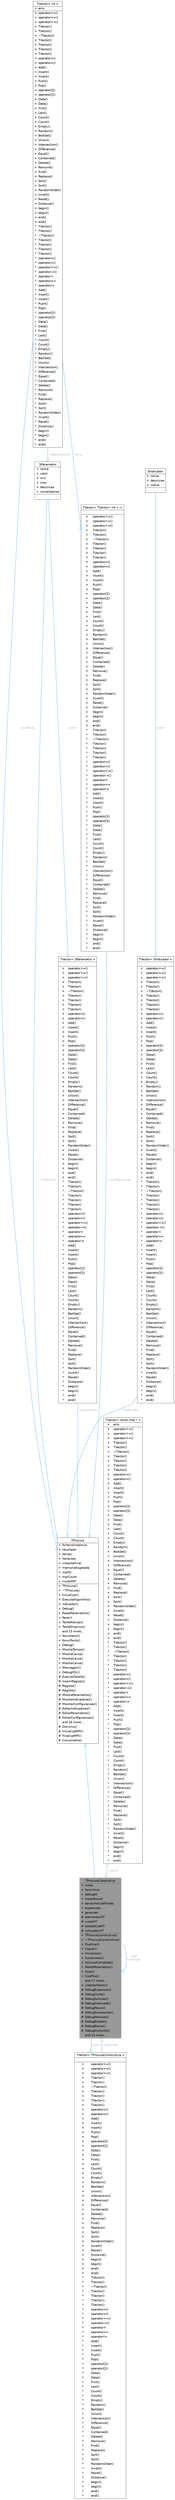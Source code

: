 digraph "TProcuraConstrutiva"
{
 // LATEX_PDF_SIZE
  bgcolor="transparent";
  edge [fontname=Helvetica,fontsize=10,labelfontname=Helvetica,labelfontsize=10];
  node [fontname=Helvetica,fontsize=10,shape=box,height=0.2,width=0.4];
  Node1 [id="Node000001",shape=plain,label=<<TABLE CELLBORDER="0" BORDER="1"><TR><TD COLSPAN="2" CELLPADDING="1" CELLSPACING="0">TProcuraConstrutiva</TD></TR>
<HR/>
<TR><TD VALIGN="top" CELLPADDING="1" CELLSPACING="0">+</TD><TD VALIGN="top" ALIGN="LEFT" CELLPADDING="1" CELLSPACING="0">custo<BR ALIGN="LEFT"/></TD></TR>
<TR><TD VALIGN="top" CELLPADDING="1" CELLSPACING="0">+</TD><TD VALIGN="top" ALIGN="LEFT" CELLPADDING="1" CELLSPACING="0">heuristica<BR ALIGN="LEFT"/></TD></TR>
<TR><TD VALIGN="top" CELLPADDING="1" CELLSPACING="0">+</TD><TD VALIGN="top" ALIGN="LEFT" CELLPADDING="1" CELLSPACING="0">debugID<BR ALIGN="LEFT"/></TD></TR>
<TR><TD VALIGN="top" CELLPADDING="1" CELLSPACING="0">+</TD><TD VALIGN="top" ALIGN="LEFT" CELLPADDING="1" CELLSPACING="0">lowerBound<BR ALIGN="LEFT"/></TD></TR>
<TR><TD VALIGN="top" CELLPADDING="1" CELLSPACING="0">+</TD><TD VALIGN="top" ALIGN="LEFT" CELLPADDING="1" CELLSPACING="0">tamanhoCodificado<BR ALIGN="LEFT"/></TD></TR>
<TR><TD VALIGN="top" CELLPADDING="1" CELLSPACING="0">+</TD><TD VALIGN="top" ALIGN="LEFT" CELLPADDING="1" CELLSPACING="0">expansoes<BR ALIGN="LEFT"/></TD></TR>
<TR><TD VALIGN="top" CELLPADDING="1" CELLSPACING="0">+</TD><TD VALIGN="top" ALIGN="LEFT" CELLPADDING="1" CELLSPACING="0">geracoes<BR ALIGN="LEFT"/></TD></TR>
<TR><TD VALIGN="top" CELLPADDING="1" CELLSPACING="0">#</TD><TD VALIGN="top" ALIGN="LEFT" CELLPADDING="1" CELLSPACING="0">elementosHT<BR ALIGN="LEFT"/></TD></TR>
<TR><TD VALIGN="top" CELLPADDING="1" CELLSPACING="0">#</TD><TD VALIGN="top" ALIGN="LEFT" CELLPADDING="1" CELLSPACING="0">custoHT<BR ALIGN="LEFT"/></TD></TR>
<TR><TD VALIGN="top" CELLPADDING="1" CELLSPACING="0">#</TD><TD VALIGN="top" ALIGN="LEFT" CELLPADDING="1" CELLSPACING="0">estadoCodHT<BR ALIGN="LEFT"/></TD></TR>
<TR><TD VALIGN="top" CELLPADDING="1" CELLSPACING="0">#</TD><TD VALIGN="top" ALIGN="LEFT" CELLPADDING="1" CELLSPACING="0">colocadosHT<BR ALIGN="LEFT"/></TD></TR>
<HR/>
<TR><TD VALIGN="top" CELLPADDING="1" CELLSPACING="0">+</TD><TD VALIGN="top" ALIGN="LEFT" CELLPADDING="1" CELLSPACING="0">TProcuraConstrutiva()<BR ALIGN="LEFT"/></TD></TR>
<TR><TD VALIGN="top" CELLPADDING="1" CELLSPACING="0">+</TD><TD VALIGN="top" ALIGN="LEFT" CELLPADDING="1" CELLSPACING="0">~TProcuraConstrutiva()<BR ALIGN="LEFT"/></TD></TR>
<TR><TD VALIGN="top" CELLPADDING="1" CELLSPACING="0">+</TD><TD VALIGN="top" ALIGN="LEFT" CELLPADDING="1" CELLSPACING="0">Duplicar()<BR ALIGN="LEFT"/></TD></TR>
<TR><TD VALIGN="top" CELLPADDING="1" CELLSPACING="0">+</TD><TD VALIGN="top" ALIGN="LEFT" CELLPADDING="1" CELLSPACING="0">Copiar()<BR ALIGN="LEFT"/></TD></TR>
<TR><TD VALIGN="top" CELLPADDING="1" CELLSPACING="0">+</TD><TD VALIGN="top" ALIGN="LEFT" CELLPADDING="1" CELLSPACING="0">Inicializar()<BR ALIGN="LEFT"/></TD></TR>
<TR><TD VALIGN="top" CELLPADDING="1" CELLSPACING="0">+</TD><TD VALIGN="top" ALIGN="LEFT" CELLPADDING="1" CELLSPACING="0">Sucessores()<BR ALIGN="LEFT"/></TD></TR>
<TR><TD VALIGN="top" CELLPADDING="1" CELLSPACING="0">+</TD><TD VALIGN="top" ALIGN="LEFT" CELLPADDING="1" CELLSPACING="0">SolucaoCompleta()<BR ALIGN="LEFT"/></TD></TR>
<TR><TD VALIGN="top" CELLPADDING="1" CELLSPACING="0">+</TD><TD VALIGN="top" ALIGN="LEFT" CELLPADDING="1" CELLSPACING="0">ResetParametros()<BR ALIGN="LEFT"/></TD></TR>
<TR><TD VALIGN="top" CELLPADDING="1" CELLSPACING="0">+</TD><TD VALIGN="top" ALIGN="LEFT" CELLPADDING="1" CELLSPACING="0">Acao()<BR ALIGN="LEFT"/></TD></TR>
<TR><TD VALIGN="top" CELLPADDING="1" CELLSPACING="0">+</TD><TD VALIGN="top" ALIGN="LEFT" CELLPADDING="1" CELLSPACING="0">Codifica()<BR ALIGN="LEFT"/></TD></TR>
<TR><TD VALIGN="top" CELLPADDING="1" CELLSPACING="0"></TD><TD VALIGN="top" ALIGN="LEFT" CELLPADDING="1" CELLSPACING="0">and 17 more...</TD></TR>
<TR><TD VALIGN="top" CELLPADDING="1" CELLSPACING="0">+</TD><TD VALIGN="top" ALIGN="LEFT" CELLPADDING="1" CELLSPACING="0">LibertarVector()<BR ALIGN="LEFT"/></TD></TR>
<TR><TD VALIGN="top" CELLPADDING="1" CELLSPACING="0">#</TD><TD VALIGN="top" ALIGN="LEFT" CELLPADDING="1" CELLSPACING="0">DebugExpansao()<BR ALIGN="LEFT"/></TD></TR>
<TR><TD VALIGN="top" CELLPADDING="1" CELLSPACING="0">#</TD><TD VALIGN="top" ALIGN="LEFT" CELLPADDING="1" CELLSPACING="0">DebugCorte()<BR ALIGN="LEFT"/></TD></TR>
<TR><TD VALIGN="top" CELLPADDING="1" CELLSPACING="0">#</TD><TD VALIGN="top" ALIGN="LEFT" CELLPADDING="1" CELLSPACING="0">DebugSolucao()<BR ALIGN="LEFT"/></TD></TR>
<TR><TD VALIGN="top" CELLPADDING="1" CELLSPACING="0">#</TD><TD VALIGN="top" ALIGN="LEFT" CELLPADDING="1" CELLSPACING="0">DebugChamada()<BR ALIGN="LEFT"/></TD></TR>
<TR><TD VALIGN="top" CELLPADDING="1" CELLSPACING="0">#</TD><TD VALIGN="top" ALIGN="LEFT" CELLPADDING="1" CELLSPACING="0">DebugPasso()<BR ALIGN="LEFT"/></TD></TR>
<TR><TD VALIGN="top" CELLPADDING="1" CELLSPACING="0">#</TD><TD VALIGN="top" ALIGN="LEFT" CELLPADDING="1" CELLSPACING="0">DebugSucessores()<BR ALIGN="LEFT"/></TD></TR>
<TR><TD VALIGN="top" CELLPADDING="1" CELLSPACING="0">#</TD><TD VALIGN="top" ALIGN="LEFT" CELLPADDING="1" CELLSPACING="0">DebugIteracao()<BR ALIGN="LEFT"/></TD></TR>
<TR><TD VALIGN="top" CELLPADDING="1" CELLSPACING="0">#</TD><TD VALIGN="top" ALIGN="LEFT" CELLPADDING="1" CELLSPACING="0">DebugEstado()<BR ALIGN="LEFT"/></TD></TR>
<TR><TD VALIGN="top" CELLPADDING="1" CELLSPACING="0">#</TD><TD VALIGN="top" ALIGN="LEFT" CELLPADDING="1" CELLSPACING="0">DebugRamo()<BR ALIGN="LEFT"/></TD></TR>
<TR><TD VALIGN="top" CELLPADDING="1" CELLSPACING="0">#</TD><TD VALIGN="top" ALIGN="LEFT" CELLPADDING="1" CELLSPACING="0">DebugConjunto()<BR ALIGN="LEFT"/></TD></TR>
<TR><TD VALIGN="top" CELLPADDING="1" CELLSPACING="0"></TD><TD VALIGN="top" ALIGN="LEFT" CELLPADDING="1" CELLSPACING="0">and 14 more...</TD></TR>
</TABLE>>
,height=0.2,width=0.4,color="gray40", fillcolor="grey60", style="filled", fontcolor="black",tooltip="Representa um estado no espaço de estados."];
  Node2 -> Node1 [id="edge1_Node000001_Node000002",dir="back",color="steelblue1",style="solid",tooltip=" ",arrowtail="onormal"];
  Node2 [id="Node000002",shape=plain,label=<<TABLE CELLBORDER="0" BORDER="1"><TR><TD COLSPAN="2" CELLPADDING="1" CELLSPACING="0">TProcura</TD></TR>
<HR/>
<TR><TD VALIGN="top" CELLPADDING="1" CELLSPACING="0">+</TD><TD VALIGN="top" ALIGN="LEFT" CELLPADDING="1" CELLSPACING="0">ficheiroInstancia<BR ALIGN="LEFT"/></TD></TR>
<TR><TD VALIGN="top" CELLPADDING="1" CELLSPACING="0">+</TD><TD VALIGN="top" ALIGN="LEFT" CELLPADDING="1" CELLSPACING="0">resultado<BR ALIGN="LEFT"/></TD></TR>
<TR><TD VALIGN="top" CELLPADDING="1" CELLSPACING="0">+</TD><TD VALIGN="top" ALIGN="LEFT" CELLPADDING="1" CELLSPACING="0">tempo<BR ALIGN="LEFT"/></TD></TR>
<TR><TD VALIGN="top" CELLPADDING="1" CELLSPACING="0">+</TD><TD VALIGN="top" ALIGN="LEFT" CELLPADDING="1" CELLSPACING="0">iteracoes<BR ALIGN="LEFT"/></TD></TR>
<TR><TD VALIGN="top" CELLPADDING="1" CELLSPACING="0">+</TD><TD VALIGN="top" ALIGN="LEFT" CELLPADDING="1" CELLSPACING="0">instanteFinal<BR ALIGN="LEFT"/></TD></TR>
<TR><TD VALIGN="top" CELLPADDING="1" CELLSPACING="0">+</TD><TD VALIGN="top" ALIGN="LEFT" CELLPADDING="1" CELLSPACING="0">memoriaEsgotada<BR ALIGN="LEFT"/></TD></TR>
<TR><TD VALIGN="top" CELLPADDING="1" CELLSPACING="0">+</TD><TD VALIGN="top" ALIGN="LEFT" CELLPADDING="1" CELLSPACING="0">mpiID<BR ALIGN="LEFT"/></TD></TR>
<TR><TD VALIGN="top" CELLPADDING="1" CELLSPACING="0">+</TD><TD VALIGN="top" ALIGN="LEFT" CELLPADDING="1" CELLSPACING="0">mpiCount<BR ALIGN="LEFT"/></TD></TR>
<TR><TD VALIGN="top" CELLPADDING="1" CELLSPACING="0">+</TD><TD VALIGN="top" ALIGN="LEFT" CELLPADDING="1" CELLSPACING="0">modoMPI<BR ALIGN="LEFT"/></TD></TR>
<HR/>
<TR><TD VALIGN="top" CELLPADDING="1" CELLSPACING="0">+</TD><TD VALIGN="top" ALIGN="LEFT" CELLPADDING="1" CELLSPACING="0">TProcura()<BR ALIGN="LEFT"/></TD></TR>
<TR><TD VALIGN="top" CELLPADDING="1" CELLSPACING="0">+</TD><TD VALIGN="top" ALIGN="LEFT" CELLPADDING="1" CELLSPACING="0">~TProcura()<BR ALIGN="LEFT"/></TD></TR>
<TR><TD VALIGN="top" CELLPADDING="1" CELLSPACING="0">+</TD><TD VALIGN="top" ALIGN="LEFT" CELLPADDING="1" CELLSPACING="0">Inicializar()<BR ALIGN="LEFT"/></TD></TR>
<TR><TD VALIGN="top" CELLPADDING="1" CELLSPACING="0">+</TD><TD VALIGN="top" ALIGN="LEFT" CELLPADDING="1" CELLSPACING="0">ExecutaAlgoritmo()<BR ALIGN="LEFT"/></TD></TR>
<TR><TD VALIGN="top" CELLPADDING="1" CELLSPACING="0">+</TD><TD VALIGN="top" ALIGN="LEFT" CELLPADDING="1" CELLSPACING="0">Indicador()<BR ALIGN="LEFT"/></TD></TR>
<TR><TD VALIGN="top" CELLPADDING="1" CELLSPACING="0">+</TD><TD VALIGN="top" ALIGN="LEFT" CELLPADDING="1" CELLSPACING="0">Debug()<BR ALIGN="LEFT"/></TD></TR>
<TR><TD VALIGN="top" CELLPADDING="1" CELLSPACING="0">+</TD><TD VALIGN="top" ALIGN="LEFT" CELLPADDING="1" CELLSPACING="0">ResetParametros()<BR ALIGN="LEFT"/></TD></TR>
<TR><TD VALIGN="top" CELLPADDING="1" CELLSPACING="0">+</TD><TD VALIGN="top" ALIGN="LEFT" CELLPADDING="1" CELLSPACING="0">Parar()<BR ALIGN="LEFT"/></TD></TR>
<TR><TD VALIGN="top" CELLPADDING="1" CELLSPACING="0">+</TD><TD VALIGN="top" ALIGN="LEFT" CELLPADDING="1" CELLSPACING="0">TesteManual()<BR ALIGN="LEFT"/></TD></TR>
<TR><TD VALIGN="top" CELLPADDING="1" CELLSPACING="0">+</TD><TD VALIGN="top" ALIGN="LEFT" CELLPADDING="1" CELLSPACING="0">TesteEmpirico()<BR ALIGN="LEFT"/></TD></TR>
<TR><TD VALIGN="top" CELLPADDING="1" CELLSPACING="0"></TD><TD VALIGN="top" ALIGN="LEFT" CELLPADDING="1" CELLSPACING="0">and 13 more...</TD></TR>
<TR><TD VALIGN="top" CELLPADDING="1" CELLSPACING="0">+</TD><TD VALIGN="top" ALIGN="LEFT" CELLPADDING="1" CELLSPACING="0">NovoValor()<BR ALIGN="LEFT"/></TD></TR>
<TR><TD VALIGN="top" CELLPADDING="1" CELLSPACING="0">+</TD><TD VALIGN="top" ALIGN="LEFT" CELLPADDING="1" CELLSPACING="0">NovoTexto()<BR ALIGN="LEFT"/></TD></TR>
<TR><TD VALIGN="top" CELLPADDING="1" CELLSPACING="0">+</TD><TD VALIGN="top" ALIGN="LEFT" CELLPADDING="1" CELLSPACING="0">Debug()<BR ALIGN="LEFT"/></TD></TR>
<TR><TD VALIGN="top" CELLPADDING="1" CELLSPACING="0">+</TD><TD VALIGN="top" ALIGN="LEFT" CELLPADDING="1" CELLSPACING="0">MostraTempo()<BR ALIGN="LEFT"/></TD></TR>
<TR><TD VALIGN="top" CELLPADDING="1" CELLSPACING="0">+</TD><TD VALIGN="top" ALIGN="LEFT" CELLPADDING="1" CELLSPACING="0">MostraCaixa()<BR ALIGN="LEFT"/></TD></TR>
<TR><TD VALIGN="top" CELLPADDING="1" CELLSPACING="0">+</TD><TD VALIGN="top" ALIGN="LEFT" CELLPADDING="1" CELLSPACING="0">MostraCaixa()<BR ALIGN="LEFT"/></TD></TR>
<TR><TD VALIGN="top" CELLPADDING="1" CELLSPACING="0">+</TD><TD VALIGN="top" ALIGN="LEFT" CELLPADDING="1" CELLSPACING="0">MostraCaixa()<BR ALIGN="LEFT"/></TD></TR>
<TR><TD VALIGN="top" CELLPADDING="1" CELLSPACING="0">+</TD><TD VALIGN="top" ALIGN="LEFT" CELLPADDING="1" CELLSPACING="0">Mensagem()<BR ALIGN="LEFT"/></TD></TR>
<TR><TD VALIGN="top" CELLPADDING="1" CELLSPACING="0">+</TD><TD VALIGN="top" ALIGN="LEFT" CELLPADDING="1" CELLSPACING="0">DebugHSL()<BR ALIGN="LEFT"/></TD></TR>
<TR><TD VALIGN="top" CELLPADDING="1" CELLSPACING="0">#</TD><TD VALIGN="top" ALIGN="LEFT" CELLPADDING="1" CELLSPACING="0">ExecutaTarefa()<BR ALIGN="LEFT"/></TD></TR>
<TR><TD VALIGN="top" CELLPADDING="1" CELLSPACING="0">#</TD><TD VALIGN="top" ALIGN="LEFT" CELLPADDING="1" CELLSPACING="0">InserirRegisto()<BR ALIGN="LEFT"/></TD></TR>
<TR><TD VALIGN="top" CELLPADDING="1" CELLSPACING="0">#</TD><TD VALIGN="top" ALIGN="LEFT" CELLPADDING="1" CELLSPACING="0">Registo()<BR ALIGN="LEFT"/></TD></TR>
<TR><TD VALIGN="top" CELLPADDING="1" CELLSPACING="0">#</TD><TD VALIGN="top" ALIGN="LEFT" CELLPADDING="1" CELLSPACING="0">Registo()<BR ALIGN="LEFT"/></TD></TR>
<TR><TD VALIGN="top" CELLPADDING="1" CELLSPACING="0">#</TD><TD VALIGN="top" ALIGN="LEFT" CELLPADDING="1" CELLSPACING="0">MostraParametros()<BR ALIGN="LEFT"/></TD></TR>
<TR><TD VALIGN="top" CELLPADDING="1" CELLSPACING="0">#</TD><TD VALIGN="top" ALIGN="LEFT" CELLPADDING="1" CELLSPACING="0">MostraIndicadores()<BR ALIGN="LEFT"/></TD></TR>
<TR><TD VALIGN="top" CELLPADDING="1" CELLSPACING="0">#</TD><TD VALIGN="top" ALIGN="LEFT" CELLPADDING="1" CELLSPACING="0">MostrarConfiguracoes()<BR ALIGN="LEFT"/></TD></TR>
<TR><TD VALIGN="top" CELLPADDING="1" CELLSPACING="0">#</TD><TD VALIGN="top" ALIGN="LEFT" CELLPADDING="1" CELLSPACING="0">EditarIndicadores()<BR ALIGN="LEFT"/></TD></TR>
<TR><TD VALIGN="top" CELLPADDING="1" CELLSPACING="0">#</TD><TD VALIGN="top" ALIGN="LEFT" CELLPADDING="1" CELLSPACING="0">EditarParametros()<BR ALIGN="LEFT"/></TD></TR>
<TR><TD VALIGN="top" CELLPADDING="1" CELLSPACING="0">#</TD><TD VALIGN="top" ALIGN="LEFT" CELLPADDING="1" CELLSPACING="0">EditarConfiguracoes()<BR ALIGN="LEFT"/></TD></TR>
<TR><TD VALIGN="top" CELLPADDING="1" CELLSPACING="0"></TD><TD VALIGN="top" ALIGN="LEFT" CELLPADDING="1" CELLSPACING="0">and 16 more...</TD></TR>
<TR><TD VALIGN="top" CELLPADDING="1" CELLSPACING="0">#</TD><TD VALIGN="top" ALIGN="LEFT" CELLPADDING="1" CELLSPACING="0">Dominio()<BR ALIGN="LEFT"/></TD></TR>
<TR><TD VALIGN="top" CELLPADDING="1" CELLSPACING="0">#</TD><TD VALIGN="top" ALIGN="LEFT" CELLPADDING="1" CELLSPACING="0">InicializaMPI()<BR ALIGN="LEFT"/></TD></TR>
<TR><TD VALIGN="top" CELLPADDING="1" CELLSPACING="0">#</TD><TD VALIGN="top" ALIGN="LEFT" CELLPADDING="1" CELLSPACING="0">FinalizaMPI()<BR ALIGN="LEFT"/></TD></TR>
<TR><TD VALIGN="top" CELLPADDING="1" CELLSPACING="0">#</TD><TD VALIGN="top" ALIGN="LEFT" CELLPADDING="1" CELLSPACING="0">Cronometro()<BR ALIGN="LEFT"/></TD></TR>
</TABLE>>
,height=0.2,width=0.4,color="gray40", fillcolor="white", style="filled",URL="$classTProcura.html",tooltip="Classe base para todas as procuras."];
  Node3 -> Node2 [id="edge2_Node000002_Node000003",color="steelblue1",style="solid",tooltip=" ",label=" +instancia",fontcolor="grey" ,arrowhead="odiamond"];
  Node3 [id="Node000003",shape=plain,label=<<TABLE CELLBORDER="0" BORDER="1"><TR><TD COLSPAN="2" CELLPADDING="1" CELLSPACING="0">SParametro</TD></TR>
<HR/>
<TR><TD VALIGN="top" CELLPADDING="1" CELLSPACING="0">+</TD><TD VALIGN="top" ALIGN="LEFT" CELLPADDING="1" CELLSPACING="0">nome<BR ALIGN="LEFT"/></TD></TR>
<TR><TD VALIGN="top" CELLPADDING="1" CELLSPACING="0">+</TD><TD VALIGN="top" ALIGN="LEFT" CELLPADDING="1" CELLSPACING="0">valor<BR ALIGN="LEFT"/></TD></TR>
<TR><TD VALIGN="top" CELLPADDING="1" CELLSPACING="0">+</TD><TD VALIGN="top" ALIGN="LEFT" CELLPADDING="1" CELLSPACING="0">min<BR ALIGN="LEFT"/></TD></TR>
<TR><TD VALIGN="top" CELLPADDING="1" CELLSPACING="0">+</TD><TD VALIGN="top" ALIGN="LEFT" CELLPADDING="1" CELLSPACING="0">max<BR ALIGN="LEFT"/></TD></TR>
<TR><TD VALIGN="top" CELLPADDING="1" CELLSPACING="0">+</TD><TD VALIGN="top" ALIGN="LEFT" CELLPADDING="1" CELLSPACING="0">descricao<BR ALIGN="LEFT"/></TD></TR>
<TR><TD VALIGN="top" CELLPADDING="1" CELLSPACING="0">+</TD><TD VALIGN="top" ALIGN="LEFT" CELLPADDING="1" CELLSPACING="0">nomeValores<BR ALIGN="LEFT"/></TD></TR>
<HR/>
<TR><TD COLSPAN="2" CELLPADDING="1" CELLSPACING="0">&nbsp;</TD></TR>
</TABLE>>
,height=0.2,width=0.4,color="gray40", fillcolor="white", style="filled",URL="$structSParametro.html",tooltip="Estrutura para registo de um parâmetro."];
  Node4 -> Node3 [id="edge3_Node000003_Node000004",color="steelblue1",style="solid",tooltip=" ",label=" +dependencia",fontcolor="grey" ,arrowhead="odiamond"];
  Node4 [id="Node000004",shape=plain,label=<<TABLE CELLBORDER="0" BORDER="1"><TR><TD COLSPAN="2" CELLPADDING="1" CELLSPACING="0">TVector&lt; int &gt;</TD></TR>
<HR/>
<TR><TD VALIGN="top" CELLPADDING="1" CELLSPACING="0">+</TD><TD VALIGN="top" ALIGN="LEFT" CELLPADDING="1" CELLSPACING="0">erro<BR ALIGN="LEFT"/></TD></TR>
<HR/>
<TR><TD VALIGN="top" CELLPADDING="1" CELLSPACING="0">+</TD><TD VALIGN="top" ALIGN="LEFT" CELLPADDING="1" CELLSPACING="0">operator+=()<BR ALIGN="LEFT"/></TD></TR>
<TR><TD VALIGN="top" CELLPADDING="1" CELLSPACING="0">+</TD><TD VALIGN="top" ALIGN="LEFT" CELLPADDING="1" CELLSPACING="0">operator+=()<BR ALIGN="LEFT"/></TD></TR>
<TR><TD VALIGN="top" CELLPADDING="1" CELLSPACING="0">+</TD><TD VALIGN="top" ALIGN="LEFT" CELLPADDING="1" CELLSPACING="0">operator+=()<BR ALIGN="LEFT"/></TD></TR>
<TR><TD VALIGN="top" CELLPADDING="1" CELLSPACING="0">+</TD><TD VALIGN="top" ALIGN="LEFT" CELLPADDING="1" CELLSPACING="0">TVector()<BR ALIGN="LEFT"/></TD></TR>
<TR><TD VALIGN="top" CELLPADDING="1" CELLSPACING="0">+</TD><TD VALIGN="top" ALIGN="LEFT" CELLPADDING="1" CELLSPACING="0">TVector()<BR ALIGN="LEFT"/></TD></TR>
<TR><TD VALIGN="top" CELLPADDING="1" CELLSPACING="0">+</TD><TD VALIGN="top" ALIGN="LEFT" CELLPADDING="1" CELLSPACING="0">~TVector()<BR ALIGN="LEFT"/></TD></TR>
<TR><TD VALIGN="top" CELLPADDING="1" CELLSPACING="0">+</TD><TD VALIGN="top" ALIGN="LEFT" CELLPADDING="1" CELLSPACING="0">TVector()<BR ALIGN="LEFT"/></TD></TR>
<TR><TD VALIGN="top" CELLPADDING="1" CELLSPACING="0">+</TD><TD VALIGN="top" ALIGN="LEFT" CELLPADDING="1" CELLSPACING="0">TVector()<BR ALIGN="LEFT"/></TD></TR>
<TR><TD VALIGN="top" CELLPADDING="1" CELLSPACING="0">+</TD><TD VALIGN="top" ALIGN="LEFT" CELLPADDING="1" CELLSPACING="0">TVector()<BR ALIGN="LEFT"/></TD></TR>
<TR><TD VALIGN="top" CELLPADDING="1" CELLSPACING="0">+</TD><TD VALIGN="top" ALIGN="LEFT" CELLPADDING="1" CELLSPACING="0">TVector()<BR ALIGN="LEFT"/></TD></TR>
<TR><TD VALIGN="top" CELLPADDING="1" CELLSPACING="0">+</TD><TD VALIGN="top" ALIGN="LEFT" CELLPADDING="1" CELLSPACING="0">operator=()<BR ALIGN="LEFT"/></TD></TR>
<TR><TD VALIGN="top" CELLPADDING="1" CELLSPACING="0">+</TD><TD VALIGN="top" ALIGN="LEFT" CELLPADDING="1" CELLSPACING="0">operator=()<BR ALIGN="LEFT"/></TD></TR>
<TR><TD VALIGN="top" CELLPADDING="1" CELLSPACING="0">+</TD><TD VALIGN="top" ALIGN="LEFT" CELLPADDING="1" CELLSPACING="0">Add()<BR ALIGN="LEFT"/></TD></TR>
<TR><TD VALIGN="top" CELLPADDING="1" CELLSPACING="0">+</TD><TD VALIGN="top" ALIGN="LEFT" CELLPADDING="1" CELLSPACING="0">Insert()<BR ALIGN="LEFT"/></TD></TR>
<TR><TD VALIGN="top" CELLPADDING="1" CELLSPACING="0">+</TD><TD VALIGN="top" ALIGN="LEFT" CELLPADDING="1" CELLSPACING="0">Insert()<BR ALIGN="LEFT"/></TD></TR>
<TR><TD VALIGN="top" CELLPADDING="1" CELLSPACING="0">+</TD><TD VALIGN="top" ALIGN="LEFT" CELLPADDING="1" CELLSPACING="0">Push()<BR ALIGN="LEFT"/></TD></TR>
<TR><TD VALIGN="top" CELLPADDING="1" CELLSPACING="0">+</TD><TD VALIGN="top" ALIGN="LEFT" CELLPADDING="1" CELLSPACING="0">Pop()<BR ALIGN="LEFT"/></TD></TR>
<TR><TD VALIGN="top" CELLPADDING="1" CELLSPACING="0">+</TD><TD VALIGN="top" ALIGN="LEFT" CELLPADDING="1" CELLSPACING="0">operator[]()<BR ALIGN="LEFT"/></TD></TR>
<TR><TD VALIGN="top" CELLPADDING="1" CELLSPACING="0">+</TD><TD VALIGN="top" ALIGN="LEFT" CELLPADDING="1" CELLSPACING="0">operator[]()<BR ALIGN="LEFT"/></TD></TR>
<TR><TD VALIGN="top" CELLPADDING="1" CELLSPACING="0">+</TD><TD VALIGN="top" ALIGN="LEFT" CELLPADDING="1" CELLSPACING="0">Data()<BR ALIGN="LEFT"/></TD></TR>
<TR><TD VALIGN="top" CELLPADDING="1" CELLSPACING="0">+</TD><TD VALIGN="top" ALIGN="LEFT" CELLPADDING="1" CELLSPACING="0">Data()<BR ALIGN="LEFT"/></TD></TR>
<TR><TD VALIGN="top" CELLPADDING="1" CELLSPACING="0">+</TD><TD VALIGN="top" ALIGN="LEFT" CELLPADDING="1" CELLSPACING="0">First()<BR ALIGN="LEFT"/></TD></TR>
<TR><TD VALIGN="top" CELLPADDING="1" CELLSPACING="0">+</TD><TD VALIGN="top" ALIGN="LEFT" CELLPADDING="1" CELLSPACING="0">Last()<BR ALIGN="LEFT"/></TD></TR>
<TR><TD VALIGN="top" CELLPADDING="1" CELLSPACING="0">+</TD><TD VALIGN="top" ALIGN="LEFT" CELLPADDING="1" CELLSPACING="0">Count()<BR ALIGN="LEFT"/></TD></TR>
<TR><TD VALIGN="top" CELLPADDING="1" CELLSPACING="0">+</TD><TD VALIGN="top" ALIGN="LEFT" CELLPADDING="1" CELLSPACING="0">Count()<BR ALIGN="LEFT"/></TD></TR>
<TR><TD VALIGN="top" CELLPADDING="1" CELLSPACING="0">+</TD><TD VALIGN="top" ALIGN="LEFT" CELLPADDING="1" CELLSPACING="0">Empty()<BR ALIGN="LEFT"/></TD></TR>
<TR><TD VALIGN="top" CELLPADDING="1" CELLSPACING="0">+</TD><TD VALIGN="top" ALIGN="LEFT" CELLPADDING="1" CELLSPACING="0">Random()<BR ALIGN="LEFT"/></TD></TR>
<TR><TD VALIGN="top" CELLPADDING="1" CELLSPACING="0">+</TD><TD VALIGN="top" ALIGN="LEFT" CELLPADDING="1" CELLSPACING="0">BeASet()<BR ALIGN="LEFT"/></TD></TR>
<TR><TD VALIGN="top" CELLPADDING="1" CELLSPACING="0">+</TD><TD VALIGN="top" ALIGN="LEFT" CELLPADDING="1" CELLSPACING="0">Union()<BR ALIGN="LEFT"/></TD></TR>
<TR><TD VALIGN="top" CELLPADDING="1" CELLSPACING="0">+</TD><TD VALIGN="top" ALIGN="LEFT" CELLPADDING="1" CELLSPACING="0">Intersection()<BR ALIGN="LEFT"/></TD></TR>
<TR><TD VALIGN="top" CELLPADDING="1" CELLSPACING="0">+</TD><TD VALIGN="top" ALIGN="LEFT" CELLPADDING="1" CELLSPACING="0">Difference()<BR ALIGN="LEFT"/></TD></TR>
<TR><TD VALIGN="top" CELLPADDING="1" CELLSPACING="0">+</TD><TD VALIGN="top" ALIGN="LEFT" CELLPADDING="1" CELLSPACING="0">Equal()<BR ALIGN="LEFT"/></TD></TR>
<TR><TD VALIGN="top" CELLPADDING="1" CELLSPACING="0">+</TD><TD VALIGN="top" ALIGN="LEFT" CELLPADDING="1" CELLSPACING="0">Contained()<BR ALIGN="LEFT"/></TD></TR>
<TR><TD VALIGN="top" CELLPADDING="1" CELLSPACING="0">+</TD><TD VALIGN="top" ALIGN="LEFT" CELLPADDING="1" CELLSPACING="0">Delete()<BR ALIGN="LEFT"/></TD></TR>
<TR><TD VALIGN="top" CELLPADDING="1" CELLSPACING="0">+</TD><TD VALIGN="top" ALIGN="LEFT" CELLPADDING="1" CELLSPACING="0">Remove()<BR ALIGN="LEFT"/></TD></TR>
<TR><TD VALIGN="top" CELLPADDING="1" CELLSPACING="0">+</TD><TD VALIGN="top" ALIGN="LEFT" CELLPADDING="1" CELLSPACING="0">Find()<BR ALIGN="LEFT"/></TD></TR>
<TR><TD VALIGN="top" CELLPADDING="1" CELLSPACING="0">+</TD><TD VALIGN="top" ALIGN="LEFT" CELLPADDING="1" CELLSPACING="0">Replace()<BR ALIGN="LEFT"/></TD></TR>
<TR><TD VALIGN="top" CELLPADDING="1" CELLSPACING="0">+</TD><TD VALIGN="top" ALIGN="LEFT" CELLPADDING="1" CELLSPACING="0">Sort()<BR ALIGN="LEFT"/></TD></TR>
<TR><TD VALIGN="top" CELLPADDING="1" CELLSPACING="0">+</TD><TD VALIGN="top" ALIGN="LEFT" CELLPADDING="1" CELLSPACING="0">Sort()<BR ALIGN="LEFT"/></TD></TR>
<TR><TD VALIGN="top" CELLPADDING="1" CELLSPACING="0">+</TD><TD VALIGN="top" ALIGN="LEFT" CELLPADDING="1" CELLSPACING="0">RandomOrder()<BR ALIGN="LEFT"/></TD></TR>
<TR><TD VALIGN="top" CELLPADDING="1" CELLSPACING="0">+</TD><TD VALIGN="top" ALIGN="LEFT" CELLPADDING="1" CELLSPACING="0">Invert()<BR ALIGN="LEFT"/></TD></TR>
<TR><TD VALIGN="top" CELLPADDING="1" CELLSPACING="0">+</TD><TD VALIGN="top" ALIGN="LEFT" CELLPADDING="1" CELLSPACING="0">Reset()<BR ALIGN="LEFT"/></TD></TR>
<TR><TD VALIGN="top" CELLPADDING="1" CELLSPACING="0">+</TD><TD VALIGN="top" ALIGN="LEFT" CELLPADDING="1" CELLSPACING="0">Distance()<BR ALIGN="LEFT"/></TD></TR>
<TR><TD VALIGN="top" CELLPADDING="1" CELLSPACING="0">+</TD><TD VALIGN="top" ALIGN="LEFT" CELLPADDING="1" CELLSPACING="0">begin()<BR ALIGN="LEFT"/></TD></TR>
<TR><TD VALIGN="top" CELLPADDING="1" CELLSPACING="0">+</TD><TD VALIGN="top" ALIGN="LEFT" CELLPADDING="1" CELLSPACING="0">begin()<BR ALIGN="LEFT"/></TD></TR>
<TR><TD VALIGN="top" CELLPADDING="1" CELLSPACING="0">+</TD><TD VALIGN="top" ALIGN="LEFT" CELLPADDING="1" CELLSPACING="0">end()<BR ALIGN="LEFT"/></TD></TR>
<TR><TD VALIGN="top" CELLPADDING="1" CELLSPACING="0">+</TD><TD VALIGN="top" ALIGN="LEFT" CELLPADDING="1" CELLSPACING="0">end()<BR ALIGN="LEFT"/></TD></TR>
<TR><TD VALIGN="top" CELLPADDING="1" CELLSPACING="0">*</TD><TD VALIGN="top" ALIGN="LEFT" CELLPADDING="1" CELLSPACING="0">TVector()<BR ALIGN="LEFT"/></TD></TR>
<TR><TD VALIGN="top" CELLPADDING="1" CELLSPACING="0">*</TD><TD VALIGN="top" ALIGN="LEFT" CELLPADDING="1" CELLSPACING="0">TVector()<BR ALIGN="LEFT"/></TD></TR>
<TR><TD VALIGN="top" CELLPADDING="1" CELLSPACING="0">*</TD><TD VALIGN="top" ALIGN="LEFT" CELLPADDING="1" CELLSPACING="0">~TVector()<BR ALIGN="LEFT"/></TD></TR>
<TR><TD VALIGN="top" CELLPADDING="1" CELLSPACING="0">*</TD><TD VALIGN="top" ALIGN="LEFT" CELLPADDING="1" CELLSPACING="0">TVector()<BR ALIGN="LEFT"/></TD></TR>
<TR><TD VALIGN="top" CELLPADDING="1" CELLSPACING="0">*</TD><TD VALIGN="top" ALIGN="LEFT" CELLPADDING="1" CELLSPACING="0">TVector()<BR ALIGN="LEFT"/></TD></TR>
<TR><TD VALIGN="top" CELLPADDING="1" CELLSPACING="0">*</TD><TD VALIGN="top" ALIGN="LEFT" CELLPADDING="1" CELLSPACING="0">TVector()<BR ALIGN="LEFT"/></TD></TR>
<TR><TD VALIGN="top" CELLPADDING="1" CELLSPACING="0">*</TD><TD VALIGN="top" ALIGN="LEFT" CELLPADDING="1" CELLSPACING="0">TVector()<BR ALIGN="LEFT"/></TD></TR>
<TR><TD VALIGN="top" CELLPADDING="1" CELLSPACING="0">*</TD><TD VALIGN="top" ALIGN="LEFT" CELLPADDING="1" CELLSPACING="0">operator=()<BR ALIGN="LEFT"/></TD></TR>
<TR><TD VALIGN="top" CELLPADDING="1" CELLSPACING="0">*</TD><TD VALIGN="top" ALIGN="LEFT" CELLPADDING="1" CELLSPACING="0">operator=()<BR ALIGN="LEFT"/></TD></TR>
<TR><TD VALIGN="top" CELLPADDING="1" CELLSPACING="0">*</TD><TD VALIGN="top" ALIGN="LEFT" CELLPADDING="1" CELLSPACING="0">operator+=()<BR ALIGN="LEFT"/></TD></TR>
<TR><TD VALIGN="top" CELLPADDING="1" CELLSPACING="0">*</TD><TD VALIGN="top" ALIGN="LEFT" CELLPADDING="1" CELLSPACING="0">operator-=()<BR ALIGN="LEFT"/></TD></TR>
<TR><TD VALIGN="top" CELLPADDING="1" CELLSPACING="0">*</TD><TD VALIGN="top" ALIGN="LEFT" CELLPADDING="1" CELLSPACING="0">operator+<BR ALIGN="LEFT"/></TD></TR>
<TR><TD VALIGN="top" CELLPADDING="1" CELLSPACING="0">*</TD><TD VALIGN="top" ALIGN="LEFT" CELLPADDING="1" CELLSPACING="0">operator==<BR ALIGN="LEFT"/></TD></TR>
<TR><TD VALIGN="top" CELLPADDING="1" CELLSPACING="0">*</TD><TD VALIGN="top" ALIGN="LEFT" CELLPADDING="1" CELLSPACING="0">operator!=<BR ALIGN="LEFT"/></TD></TR>
<TR><TD VALIGN="top" CELLPADDING="1" CELLSPACING="0">*</TD><TD VALIGN="top" ALIGN="LEFT" CELLPADDING="1" CELLSPACING="0">Add()<BR ALIGN="LEFT"/></TD></TR>
<TR><TD VALIGN="top" CELLPADDING="1" CELLSPACING="0">*</TD><TD VALIGN="top" ALIGN="LEFT" CELLPADDING="1" CELLSPACING="0">Insert()<BR ALIGN="LEFT"/></TD></TR>
<TR><TD VALIGN="top" CELLPADDING="1" CELLSPACING="0">*</TD><TD VALIGN="top" ALIGN="LEFT" CELLPADDING="1" CELLSPACING="0">Insert()<BR ALIGN="LEFT"/></TD></TR>
<TR><TD VALIGN="top" CELLPADDING="1" CELLSPACING="0">*</TD><TD VALIGN="top" ALIGN="LEFT" CELLPADDING="1" CELLSPACING="0">Push()<BR ALIGN="LEFT"/></TD></TR>
<TR><TD VALIGN="top" CELLPADDING="1" CELLSPACING="0">*</TD><TD VALIGN="top" ALIGN="LEFT" CELLPADDING="1" CELLSPACING="0">Pop()<BR ALIGN="LEFT"/></TD></TR>
<TR><TD VALIGN="top" CELLPADDING="1" CELLSPACING="0">*</TD><TD VALIGN="top" ALIGN="LEFT" CELLPADDING="1" CELLSPACING="0">operator[]()<BR ALIGN="LEFT"/></TD></TR>
<TR><TD VALIGN="top" CELLPADDING="1" CELLSPACING="0">*</TD><TD VALIGN="top" ALIGN="LEFT" CELLPADDING="1" CELLSPACING="0">operator[]()<BR ALIGN="LEFT"/></TD></TR>
<TR><TD VALIGN="top" CELLPADDING="1" CELLSPACING="0">*</TD><TD VALIGN="top" ALIGN="LEFT" CELLPADDING="1" CELLSPACING="0">Data()<BR ALIGN="LEFT"/></TD></TR>
<TR><TD VALIGN="top" CELLPADDING="1" CELLSPACING="0">*</TD><TD VALIGN="top" ALIGN="LEFT" CELLPADDING="1" CELLSPACING="0">Data()<BR ALIGN="LEFT"/></TD></TR>
<TR><TD VALIGN="top" CELLPADDING="1" CELLSPACING="0">*</TD><TD VALIGN="top" ALIGN="LEFT" CELLPADDING="1" CELLSPACING="0">First()<BR ALIGN="LEFT"/></TD></TR>
<TR><TD VALIGN="top" CELLPADDING="1" CELLSPACING="0">*</TD><TD VALIGN="top" ALIGN="LEFT" CELLPADDING="1" CELLSPACING="0">Last()<BR ALIGN="LEFT"/></TD></TR>
<TR><TD VALIGN="top" CELLPADDING="1" CELLSPACING="0">*</TD><TD VALIGN="top" ALIGN="LEFT" CELLPADDING="1" CELLSPACING="0">Count()<BR ALIGN="LEFT"/></TD></TR>
<TR><TD VALIGN="top" CELLPADDING="1" CELLSPACING="0">*</TD><TD VALIGN="top" ALIGN="LEFT" CELLPADDING="1" CELLSPACING="0">Count()<BR ALIGN="LEFT"/></TD></TR>
<TR><TD VALIGN="top" CELLPADDING="1" CELLSPACING="0">*</TD><TD VALIGN="top" ALIGN="LEFT" CELLPADDING="1" CELLSPACING="0">Empty()<BR ALIGN="LEFT"/></TD></TR>
<TR><TD VALIGN="top" CELLPADDING="1" CELLSPACING="0">*</TD><TD VALIGN="top" ALIGN="LEFT" CELLPADDING="1" CELLSPACING="0">Random()<BR ALIGN="LEFT"/></TD></TR>
<TR><TD VALIGN="top" CELLPADDING="1" CELLSPACING="0">*</TD><TD VALIGN="top" ALIGN="LEFT" CELLPADDING="1" CELLSPACING="0">BeASet()<BR ALIGN="LEFT"/></TD></TR>
<TR><TD VALIGN="top" CELLPADDING="1" CELLSPACING="0">*</TD><TD VALIGN="top" ALIGN="LEFT" CELLPADDING="1" CELLSPACING="0">Union()<BR ALIGN="LEFT"/></TD></TR>
<TR><TD VALIGN="top" CELLPADDING="1" CELLSPACING="0">*</TD><TD VALIGN="top" ALIGN="LEFT" CELLPADDING="1" CELLSPACING="0">Intersection()<BR ALIGN="LEFT"/></TD></TR>
<TR><TD VALIGN="top" CELLPADDING="1" CELLSPACING="0">*</TD><TD VALIGN="top" ALIGN="LEFT" CELLPADDING="1" CELLSPACING="0">Difference()<BR ALIGN="LEFT"/></TD></TR>
<TR><TD VALIGN="top" CELLPADDING="1" CELLSPACING="0">*</TD><TD VALIGN="top" ALIGN="LEFT" CELLPADDING="1" CELLSPACING="0">Equal()<BR ALIGN="LEFT"/></TD></TR>
<TR><TD VALIGN="top" CELLPADDING="1" CELLSPACING="0">*</TD><TD VALIGN="top" ALIGN="LEFT" CELLPADDING="1" CELLSPACING="0">Contained()<BR ALIGN="LEFT"/></TD></TR>
<TR><TD VALIGN="top" CELLPADDING="1" CELLSPACING="0">*</TD><TD VALIGN="top" ALIGN="LEFT" CELLPADDING="1" CELLSPACING="0">Delete()<BR ALIGN="LEFT"/></TD></TR>
<TR><TD VALIGN="top" CELLPADDING="1" CELLSPACING="0">*</TD><TD VALIGN="top" ALIGN="LEFT" CELLPADDING="1" CELLSPACING="0">Remove()<BR ALIGN="LEFT"/></TD></TR>
<TR><TD VALIGN="top" CELLPADDING="1" CELLSPACING="0">*</TD><TD VALIGN="top" ALIGN="LEFT" CELLPADDING="1" CELLSPACING="0">Find()<BR ALIGN="LEFT"/></TD></TR>
<TR><TD VALIGN="top" CELLPADDING="1" CELLSPACING="0">*</TD><TD VALIGN="top" ALIGN="LEFT" CELLPADDING="1" CELLSPACING="0">Replace()<BR ALIGN="LEFT"/></TD></TR>
<TR><TD VALIGN="top" CELLPADDING="1" CELLSPACING="0">*</TD><TD VALIGN="top" ALIGN="LEFT" CELLPADDING="1" CELLSPACING="0">Sort()<BR ALIGN="LEFT"/></TD></TR>
<TR><TD VALIGN="top" CELLPADDING="1" CELLSPACING="0">*</TD><TD VALIGN="top" ALIGN="LEFT" CELLPADDING="1" CELLSPACING="0">Sort()<BR ALIGN="LEFT"/></TD></TR>
<TR><TD VALIGN="top" CELLPADDING="1" CELLSPACING="0">*</TD><TD VALIGN="top" ALIGN="LEFT" CELLPADDING="1" CELLSPACING="0">RandomOrder()<BR ALIGN="LEFT"/></TD></TR>
<TR><TD VALIGN="top" CELLPADDING="1" CELLSPACING="0">*</TD><TD VALIGN="top" ALIGN="LEFT" CELLPADDING="1" CELLSPACING="0">Invert()<BR ALIGN="LEFT"/></TD></TR>
<TR><TD VALIGN="top" CELLPADDING="1" CELLSPACING="0">*</TD><TD VALIGN="top" ALIGN="LEFT" CELLPADDING="1" CELLSPACING="0">Reset()<BR ALIGN="LEFT"/></TD></TR>
<TR><TD VALIGN="top" CELLPADDING="1" CELLSPACING="0">*</TD><TD VALIGN="top" ALIGN="LEFT" CELLPADDING="1" CELLSPACING="0">Distance()<BR ALIGN="LEFT"/></TD></TR>
<TR><TD VALIGN="top" CELLPADDING="1" CELLSPACING="0">*</TD><TD VALIGN="top" ALIGN="LEFT" CELLPADDING="1" CELLSPACING="0">begin()<BR ALIGN="LEFT"/></TD></TR>
<TR><TD VALIGN="top" CELLPADDING="1" CELLSPACING="0">*</TD><TD VALIGN="top" ALIGN="LEFT" CELLPADDING="1" CELLSPACING="0">begin()<BR ALIGN="LEFT"/></TD></TR>
<TR><TD VALIGN="top" CELLPADDING="1" CELLSPACING="0">*</TD><TD VALIGN="top" ALIGN="LEFT" CELLPADDING="1" CELLSPACING="0">end()<BR ALIGN="LEFT"/></TD></TR>
<TR><TD VALIGN="top" CELLPADDING="1" CELLSPACING="0">*</TD><TD VALIGN="top" ALIGN="LEFT" CELLPADDING="1" CELLSPACING="0">end()<BR ALIGN="LEFT"/></TD></TR>
</TABLE>>
,height=0.2,width=0.4,color="gray40", fillcolor="white", style="filled",URL="$classTVector.html",tooltip=" "];
  Node5 -> Node2 [id="edge4_Node000002_Node000005",color="steelblue1",style="solid",tooltip=" ",label=" +parametro",fontcolor="grey" ,arrowhead="odiamond"];
  Node5 [id="Node000005",shape=plain,label=<<TABLE CELLBORDER="0" BORDER="1"><TR><TD COLSPAN="2" CELLPADDING="1" CELLSPACING="0">TVector&lt; SParametro &gt;</TD></TR>
<HR/>
<TR><TD COLSPAN="2" CELLPADDING="1" CELLSPACING="0">&nbsp;</TD></TR>
<HR/>
<TR><TD VALIGN="top" CELLPADDING="1" CELLSPACING="0">+</TD><TD VALIGN="top" ALIGN="LEFT" CELLPADDING="1" CELLSPACING="0">operator+=()<BR ALIGN="LEFT"/></TD></TR>
<TR><TD VALIGN="top" CELLPADDING="1" CELLSPACING="0">+</TD><TD VALIGN="top" ALIGN="LEFT" CELLPADDING="1" CELLSPACING="0">operator+=()<BR ALIGN="LEFT"/></TD></TR>
<TR><TD VALIGN="top" CELLPADDING="1" CELLSPACING="0">+</TD><TD VALIGN="top" ALIGN="LEFT" CELLPADDING="1" CELLSPACING="0">operator+=()<BR ALIGN="LEFT"/></TD></TR>
<TR><TD VALIGN="top" CELLPADDING="1" CELLSPACING="0">+</TD><TD VALIGN="top" ALIGN="LEFT" CELLPADDING="1" CELLSPACING="0">TVector()<BR ALIGN="LEFT"/></TD></TR>
<TR><TD VALIGN="top" CELLPADDING="1" CELLSPACING="0">+</TD><TD VALIGN="top" ALIGN="LEFT" CELLPADDING="1" CELLSPACING="0">TVector()<BR ALIGN="LEFT"/></TD></TR>
<TR><TD VALIGN="top" CELLPADDING="1" CELLSPACING="0">+</TD><TD VALIGN="top" ALIGN="LEFT" CELLPADDING="1" CELLSPACING="0">~TVector()<BR ALIGN="LEFT"/></TD></TR>
<TR><TD VALIGN="top" CELLPADDING="1" CELLSPACING="0">+</TD><TD VALIGN="top" ALIGN="LEFT" CELLPADDING="1" CELLSPACING="0">TVector()<BR ALIGN="LEFT"/></TD></TR>
<TR><TD VALIGN="top" CELLPADDING="1" CELLSPACING="0">+</TD><TD VALIGN="top" ALIGN="LEFT" CELLPADDING="1" CELLSPACING="0">TVector()<BR ALIGN="LEFT"/></TD></TR>
<TR><TD VALIGN="top" CELLPADDING="1" CELLSPACING="0">+</TD><TD VALIGN="top" ALIGN="LEFT" CELLPADDING="1" CELLSPACING="0">TVector()<BR ALIGN="LEFT"/></TD></TR>
<TR><TD VALIGN="top" CELLPADDING="1" CELLSPACING="0">+</TD><TD VALIGN="top" ALIGN="LEFT" CELLPADDING="1" CELLSPACING="0">TVector()<BR ALIGN="LEFT"/></TD></TR>
<TR><TD VALIGN="top" CELLPADDING="1" CELLSPACING="0">+</TD><TD VALIGN="top" ALIGN="LEFT" CELLPADDING="1" CELLSPACING="0">operator=()<BR ALIGN="LEFT"/></TD></TR>
<TR><TD VALIGN="top" CELLPADDING="1" CELLSPACING="0">+</TD><TD VALIGN="top" ALIGN="LEFT" CELLPADDING="1" CELLSPACING="0">operator=()<BR ALIGN="LEFT"/></TD></TR>
<TR><TD VALIGN="top" CELLPADDING="1" CELLSPACING="0">+</TD><TD VALIGN="top" ALIGN="LEFT" CELLPADDING="1" CELLSPACING="0">Add()<BR ALIGN="LEFT"/></TD></TR>
<TR><TD VALIGN="top" CELLPADDING="1" CELLSPACING="0">+</TD><TD VALIGN="top" ALIGN="LEFT" CELLPADDING="1" CELLSPACING="0">Insert()<BR ALIGN="LEFT"/></TD></TR>
<TR><TD VALIGN="top" CELLPADDING="1" CELLSPACING="0">+</TD><TD VALIGN="top" ALIGN="LEFT" CELLPADDING="1" CELLSPACING="0">Insert()<BR ALIGN="LEFT"/></TD></TR>
<TR><TD VALIGN="top" CELLPADDING="1" CELLSPACING="0">+</TD><TD VALIGN="top" ALIGN="LEFT" CELLPADDING="1" CELLSPACING="0">Push()<BR ALIGN="LEFT"/></TD></TR>
<TR><TD VALIGN="top" CELLPADDING="1" CELLSPACING="0">+</TD><TD VALIGN="top" ALIGN="LEFT" CELLPADDING="1" CELLSPACING="0">Pop()<BR ALIGN="LEFT"/></TD></TR>
<TR><TD VALIGN="top" CELLPADDING="1" CELLSPACING="0">+</TD><TD VALIGN="top" ALIGN="LEFT" CELLPADDING="1" CELLSPACING="0">operator[]()<BR ALIGN="LEFT"/></TD></TR>
<TR><TD VALIGN="top" CELLPADDING="1" CELLSPACING="0">+</TD><TD VALIGN="top" ALIGN="LEFT" CELLPADDING="1" CELLSPACING="0">operator[]()<BR ALIGN="LEFT"/></TD></TR>
<TR><TD VALIGN="top" CELLPADDING="1" CELLSPACING="0">+</TD><TD VALIGN="top" ALIGN="LEFT" CELLPADDING="1" CELLSPACING="0">Data()<BR ALIGN="LEFT"/></TD></TR>
<TR><TD VALIGN="top" CELLPADDING="1" CELLSPACING="0">+</TD><TD VALIGN="top" ALIGN="LEFT" CELLPADDING="1" CELLSPACING="0">Data()<BR ALIGN="LEFT"/></TD></TR>
<TR><TD VALIGN="top" CELLPADDING="1" CELLSPACING="0">+</TD><TD VALIGN="top" ALIGN="LEFT" CELLPADDING="1" CELLSPACING="0">First()<BR ALIGN="LEFT"/></TD></TR>
<TR><TD VALIGN="top" CELLPADDING="1" CELLSPACING="0">+</TD><TD VALIGN="top" ALIGN="LEFT" CELLPADDING="1" CELLSPACING="0">Last()<BR ALIGN="LEFT"/></TD></TR>
<TR><TD VALIGN="top" CELLPADDING="1" CELLSPACING="0">+</TD><TD VALIGN="top" ALIGN="LEFT" CELLPADDING="1" CELLSPACING="0">Count()<BR ALIGN="LEFT"/></TD></TR>
<TR><TD VALIGN="top" CELLPADDING="1" CELLSPACING="0">+</TD><TD VALIGN="top" ALIGN="LEFT" CELLPADDING="1" CELLSPACING="0">Count()<BR ALIGN="LEFT"/></TD></TR>
<TR><TD VALIGN="top" CELLPADDING="1" CELLSPACING="0">+</TD><TD VALIGN="top" ALIGN="LEFT" CELLPADDING="1" CELLSPACING="0">Empty()<BR ALIGN="LEFT"/></TD></TR>
<TR><TD VALIGN="top" CELLPADDING="1" CELLSPACING="0">+</TD><TD VALIGN="top" ALIGN="LEFT" CELLPADDING="1" CELLSPACING="0">Random()<BR ALIGN="LEFT"/></TD></TR>
<TR><TD VALIGN="top" CELLPADDING="1" CELLSPACING="0">+</TD><TD VALIGN="top" ALIGN="LEFT" CELLPADDING="1" CELLSPACING="0">BeASet()<BR ALIGN="LEFT"/></TD></TR>
<TR><TD VALIGN="top" CELLPADDING="1" CELLSPACING="0">+</TD><TD VALIGN="top" ALIGN="LEFT" CELLPADDING="1" CELLSPACING="0">Union()<BR ALIGN="LEFT"/></TD></TR>
<TR><TD VALIGN="top" CELLPADDING="1" CELLSPACING="0">+</TD><TD VALIGN="top" ALIGN="LEFT" CELLPADDING="1" CELLSPACING="0">Intersection()<BR ALIGN="LEFT"/></TD></TR>
<TR><TD VALIGN="top" CELLPADDING="1" CELLSPACING="0">+</TD><TD VALIGN="top" ALIGN="LEFT" CELLPADDING="1" CELLSPACING="0">Difference()<BR ALIGN="LEFT"/></TD></TR>
<TR><TD VALIGN="top" CELLPADDING="1" CELLSPACING="0">+</TD><TD VALIGN="top" ALIGN="LEFT" CELLPADDING="1" CELLSPACING="0">Equal()<BR ALIGN="LEFT"/></TD></TR>
<TR><TD VALIGN="top" CELLPADDING="1" CELLSPACING="0">+</TD><TD VALIGN="top" ALIGN="LEFT" CELLPADDING="1" CELLSPACING="0">Contained()<BR ALIGN="LEFT"/></TD></TR>
<TR><TD VALIGN="top" CELLPADDING="1" CELLSPACING="0">+</TD><TD VALIGN="top" ALIGN="LEFT" CELLPADDING="1" CELLSPACING="0">Delete()<BR ALIGN="LEFT"/></TD></TR>
<TR><TD VALIGN="top" CELLPADDING="1" CELLSPACING="0">+</TD><TD VALIGN="top" ALIGN="LEFT" CELLPADDING="1" CELLSPACING="0">Remove()<BR ALIGN="LEFT"/></TD></TR>
<TR><TD VALIGN="top" CELLPADDING="1" CELLSPACING="0">+</TD><TD VALIGN="top" ALIGN="LEFT" CELLPADDING="1" CELLSPACING="0">Find()<BR ALIGN="LEFT"/></TD></TR>
<TR><TD VALIGN="top" CELLPADDING="1" CELLSPACING="0">+</TD><TD VALIGN="top" ALIGN="LEFT" CELLPADDING="1" CELLSPACING="0">Replace()<BR ALIGN="LEFT"/></TD></TR>
<TR><TD VALIGN="top" CELLPADDING="1" CELLSPACING="0">+</TD><TD VALIGN="top" ALIGN="LEFT" CELLPADDING="1" CELLSPACING="0">Sort()<BR ALIGN="LEFT"/></TD></TR>
<TR><TD VALIGN="top" CELLPADDING="1" CELLSPACING="0">+</TD><TD VALIGN="top" ALIGN="LEFT" CELLPADDING="1" CELLSPACING="0">Sort()<BR ALIGN="LEFT"/></TD></TR>
<TR><TD VALIGN="top" CELLPADDING="1" CELLSPACING="0">+</TD><TD VALIGN="top" ALIGN="LEFT" CELLPADDING="1" CELLSPACING="0">RandomOrder()<BR ALIGN="LEFT"/></TD></TR>
<TR><TD VALIGN="top" CELLPADDING="1" CELLSPACING="0">+</TD><TD VALIGN="top" ALIGN="LEFT" CELLPADDING="1" CELLSPACING="0">Invert()<BR ALIGN="LEFT"/></TD></TR>
<TR><TD VALIGN="top" CELLPADDING="1" CELLSPACING="0">+</TD><TD VALIGN="top" ALIGN="LEFT" CELLPADDING="1" CELLSPACING="0">Reset()<BR ALIGN="LEFT"/></TD></TR>
<TR><TD VALIGN="top" CELLPADDING="1" CELLSPACING="0">+</TD><TD VALIGN="top" ALIGN="LEFT" CELLPADDING="1" CELLSPACING="0">Distance()<BR ALIGN="LEFT"/></TD></TR>
<TR><TD VALIGN="top" CELLPADDING="1" CELLSPACING="0">+</TD><TD VALIGN="top" ALIGN="LEFT" CELLPADDING="1" CELLSPACING="0">begin()<BR ALIGN="LEFT"/></TD></TR>
<TR><TD VALIGN="top" CELLPADDING="1" CELLSPACING="0">+</TD><TD VALIGN="top" ALIGN="LEFT" CELLPADDING="1" CELLSPACING="0">begin()<BR ALIGN="LEFT"/></TD></TR>
<TR><TD VALIGN="top" CELLPADDING="1" CELLSPACING="0">+</TD><TD VALIGN="top" ALIGN="LEFT" CELLPADDING="1" CELLSPACING="0">end()<BR ALIGN="LEFT"/></TD></TR>
<TR><TD VALIGN="top" CELLPADDING="1" CELLSPACING="0">+</TD><TD VALIGN="top" ALIGN="LEFT" CELLPADDING="1" CELLSPACING="0">end()<BR ALIGN="LEFT"/></TD></TR>
<TR><TD VALIGN="top" CELLPADDING="1" CELLSPACING="0">*</TD><TD VALIGN="top" ALIGN="LEFT" CELLPADDING="1" CELLSPACING="0">TVector()<BR ALIGN="LEFT"/></TD></TR>
<TR><TD VALIGN="top" CELLPADDING="1" CELLSPACING="0">*</TD><TD VALIGN="top" ALIGN="LEFT" CELLPADDING="1" CELLSPACING="0">TVector()<BR ALIGN="LEFT"/></TD></TR>
<TR><TD VALIGN="top" CELLPADDING="1" CELLSPACING="0">*</TD><TD VALIGN="top" ALIGN="LEFT" CELLPADDING="1" CELLSPACING="0">~TVector()<BR ALIGN="LEFT"/></TD></TR>
<TR><TD VALIGN="top" CELLPADDING="1" CELLSPACING="0">*</TD><TD VALIGN="top" ALIGN="LEFT" CELLPADDING="1" CELLSPACING="0">TVector()<BR ALIGN="LEFT"/></TD></TR>
<TR><TD VALIGN="top" CELLPADDING="1" CELLSPACING="0">*</TD><TD VALIGN="top" ALIGN="LEFT" CELLPADDING="1" CELLSPACING="0">TVector()<BR ALIGN="LEFT"/></TD></TR>
<TR><TD VALIGN="top" CELLPADDING="1" CELLSPACING="0">*</TD><TD VALIGN="top" ALIGN="LEFT" CELLPADDING="1" CELLSPACING="0">TVector()<BR ALIGN="LEFT"/></TD></TR>
<TR><TD VALIGN="top" CELLPADDING="1" CELLSPACING="0">*</TD><TD VALIGN="top" ALIGN="LEFT" CELLPADDING="1" CELLSPACING="0">TVector()<BR ALIGN="LEFT"/></TD></TR>
<TR><TD VALIGN="top" CELLPADDING="1" CELLSPACING="0">*</TD><TD VALIGN="top" ALIGN="LEFT" CELLPADDING="1" CELLSPACING="0">operator=()<BR ALIGN="LEFT"/></TD></TR>
<TR><TD VALIGN="top" CELLPADDING="1" CELLSPACING="0">*</TD><TD VALIGN="top" ALIGN="LEFT" CELLPADDING="1" CELLSPACING="0">operator=()<BR ALIGN="LEFT"/></TD></TR>
<TR><TD VALIGN="top" CELLPADDING="1" CELLSPACING="0">*</TD><TD VALIGN="top" ALIGN="LEFT" CELLPADDING="1" CELLSPACING="0">operator+=()<BR ALIGN="LEFT"/></TD></TR>
<TR><TD VALIGN="top" CELLPADDING="1" CELLSPACING="0">*</TD><TD VALIGN="top" ALIGN="LEFT" CELLPADDING="1" CELLSPACING="0">operator-=()<BR ALIGN="LEFT"/></TD></TR>
<TR><TD VALIGN="top" CELLPADDING="1" CELLSPACING="0">*</TD><TD VALIGN="top" ALIGN="LEFT" CELLPADDING="1" CELLSPACING="0">operator+<BR ALIGN="LEFT"/></TD></TR>
<TR><TD VALIGN="top" CELLPADDING="1" CELLSPACING="0">*</TD><TD VALIGN="top" ALIGN="LEFT" CELLPADDING="1" CELLSPACING="0">operator==<BR ALIGN="LEFT"/></TD></TR>
<TR><TD VALIGN="top" CELLPADDING="1" CELLSPACING="0">*</TD><TD VALIGN="top" ALIGN="LEFT" CELLPADDING="1" CELLSPACING="0">operator!=<BR ALIGN="LEFT"/></TD></TR>
<TR><TD VALIGN="top" CELLPADDING="1" CELLSPACING="0">*</TD><TD VALIGN="top" ALIGN="LEFT" CELLPADDING="1" CELLSPACING="0">Add()<BR ALIGN="LEFT"/></TD></TR>
<TR><TD VALIGN="top" CELLPADDING="1" CELLSPACING="0">*</TD><TD VALIGN="top" ALIGN="LEFT" CELLPADDING="1" CELLSPACING="0">Insert()<BR ALIGN="LEFT"/></TD></TR>
<TR><TD VALIGN="top" CELLPADDING="1" CELLSPACING="0">*</TD><TD VALIGN="top" ALIGN="LEFT" CELLPADDING="1" CELLSPACING="0">Insert()<BR ALIGN="LEFT"/></TD></TR>
<TR><TD VALIGN="top" CELLPADDING="1" CELLSPACING="0">*</TD><TD VALIGN="top" ALIGN="LEFT" CELLPADDING="1" CELLSPACING="0">Push()<BR ALIGN="LEFT"/></TD></TR>
<TR><TD VALIGN="top" CELLPADDING="1" CELLSPACING="0">*</TD><TD VALIGN="top" ALIGN="LEFT" CELLPADDING="1" CELLSPACING="0">Pop()<BR ALIGN="LEFT"/></TD></TR>
<TR><TD VALIGN="top" CELLPADDING="1" CELLSPACING="0">*</TD><TD VALIGN="top" ALIGN="LEFT" CELLPADDING="1" CELLSPACING="0">operator[]()<BR ALIGN="LEFT"/></TD></TR>
<TR><TD VALIGN="top" CELLPADDING="1" CELLSPACING="0">*</TD><TD VALIGN="top" ALIGN="LEFT" CELLPADDING="1" CELLSPACING="0">operator[]()<BR ALIGN="LEFT"/></TD></TR>
<TR><TD VALIGN="top" CELLPADDING="1" CELLSPACING="0">*</TD><TD VALIGN="top" ALIGN="LEFT" CELLPADDING="1" CELLSPACING="0">Data()<BR ALIGN="LEFT"/></TD></TR>
<TR><TD VALIGN="top" CELLPADDING="1" CELLSPACING="0">*</TD><TD VALIGN="top" ALIGN="LEFT" CELLPADDING="1" CELLSPACING="0">Data()<BR ALIGN="LEFT"/></TD></TR>
<TR><TD VALIGN="top" CELLPADDING="1" CELLSPACING="0">*</TD><TD VALIGN="top" ALIGN="LEFT" CELLPADDING="1" CELLSPACING="0">First()<BR ALIGN="LEFT"/></TD></TR>
<TR><TD VALIGN="top" CELLPADDING="1" CELLSPACING="0">*</TD><TD VALIGN="top" ALIGN="LEFT" CELLPADDING="1" CELLSPACING="0">Last()<BR ALIGN="LEFT"/></TD></TR>
<TR><TD VALIGN="top" CELLPADDING="1" CELLSPACING="0">*</TD><TD VALIGN="top" ALIGN="LEFT" CELLPADDING="1" CELLSPACING="0">Count()<BR ALIGN="LEFT"/></TD></TR>
<TR><TD VALIGN="top" CELLPADDING="1" CELLSPACING="0">*</TD><TD VALIGN="top" ALIGN="LEFT" CELLPADDING="1" CELLSPACING="0">Count()<BR ALIGN="LEFT"/></TD></TR>
<TR><TD VALIGN="top" CELLPADDING="1" CELLSPACING="0">*</TD><TD VALIGN="top" ALIGN="LEFT" CELLPADDING="1" CELLSPACING="0">Empty()<BR ALIGN="LEFT"/></TD></TR>
<TR><TD VALIGN="top" CELLPADDING="1" CELLSPACING="0">*</TD><TD VALIGN="top" ALIGN="LEFT" CELLPADDING="1" CELLSPACING="0">Random()<BR ALIGN="LEFT"/></TD></TR>
<TR><TD VALIGN="top" CELLPADDING="1" CELLSPACING="0">*</TD><TD VALIGN="top" ALIGN="LEFT" CELLPADDING="1" CELLSPACING="0">BeASet()<BR ALIGN="LEFT"/></TD></TR>
<TR><TD VALIGN="top" CELLPADDING="1" CELLSPACING="0">*</TD><TD VALIGN="top" ALIGN="LEFT" CELLPADDING="1" CELLSPACING="0">Union()<BR ALIGN="LEFT"/></TD></TR>
<TR><TD VALIGN="top" CELLPADDING="1" CELLSPACING="0">*</TD><TD VALIGN="top" ALIGN="LEFT" CELLPADDING="1" CELLSPACING="0">Intersection()<BR ALIGN="LEFT"/></TD></TR>
<TR><TD VALIGN="top" CELLPADDING="1" CELLSPACING="0">*</TD><TD VALIGN="top" ALIGN="LEFT" CELLPADDING="1" CELLSPACING="0">Difference()<BR ALIGN="LEFT"/></TD></TR>
<TR><TD VALIGN="top" CELLPADDING="1" CELLSPACING="0">*</TD><TD VALIGN="top" ALIGN="LEFT" CELLPADDING="1" CELLSPACING="0">Equal()<BR ALIGN="LEFT"/></TD></TR>
<TR><TD VALIGN="top" CELLPADDING="1" CELLSPACING="0">*</TD><TD VALIGN="top" ALIGN="LEFT" CELLPADDING="1" CELLSPACING="0">Contained()<BR ALIGN="LEFT"/></TD></TR>
<TR><TD VALIGN="top" CELLPADDING="1" CELLSPACING="0">*</TD><TD VALIGN="top" ALIGN="LEFT" CELLPADDING="1" CELLSPACING="0">Delete()<BR ALIGN="LEFT"/></TD></TR>
<TR><TD VALIGN="top" CELLPADDING="1" CELLSPACING="0">*</TD><TD VALIGN="top" ALIGN="LEFT" CELLPADDING="1" CELLSPACING="0">Remove()<BR ALIGN="LEFT"/></TD></TR>
<TR><TD VALIGN="top" CELLPADDING="1" CELLSPACING="0">*</TD><TD VALIGN="top" ALIGN="LEFT" CELLPADDING="1" CELLSPACING="0">Find()<BR ALIGN="LEFT"/></TD></TR>
<TR><TD VALIGN="top" CELLPADDING="1" CELLSPACING="0">*</TD><TD VALIGN="top" ALIGN="LEFT" CELLPADDING="1" CELLSPACING="0">Replace()<BR ALIGN="LEFT"/></TD></TR>
<TR><TD VALIGN="top" CELLPADDING="1" CELLSPACING="0">*</TD><TD VALIGN="top" ALIGN="LEFT" CELLPADDING="1" CELLSPACING="0">Sort()<BR ALIGN="LEFT"/></TD></TR>
<TR><TD VALIGN="top" CELLPADDING="1" CELLSPACING="0">*</TD><TD VALIGN="top" ALIGN="LEFT" CELLPADDING="1" CELLSPACING="0">Sort()<BR ALIGN="LEFT"/></TD></TR>
<TR><TD VALIGN="top" CELLPADDING="1" CELLSPACING="0">*</TD><TD VALIGN="top" ALIGN="LEFT" CELLPADDING="1" CELLSPACING="0">RandomOrder()<BR ALIGN="LEFT"/></TD></TR>
<TR><TD VALIGN="top" CELLPADDING="1" CELLSPACING="0">*</TD><TD VALIGN="top" ALIGN="LEFT" CELLPADDING="1" CELLSPACING="0">Invert()<BR ALIGN="LEFT"/></TD></TR>
<TR><TD VALIGN="top" CELLPADDING="1" CELLSPACING="0">*</TD><TD VALIGN="top" ALIGN="LEFT" CELLPADDING="1" CELLSPACING="0">Reset()<BR ALIGN="LEFT"/></TD></TR>
<TR><TD VALIGN="top" CELLPADDING="1" CELLSPACING="0">*</TD><TD VALIGN="top" ALIGN="LEFT" CELLPADDING="1" CELLSPACING="0">Distance()<BR ALIGN="LEFT"/></TD></TR>
<TR><TD VALIGN="top" CELLPADDING="1" CELLSPACING="0">*</TD><TD VALIGN="top" ALIGN="LEFT" CELLPADDING="1" CELLSPACING="0">begin()<BR ALIGN="LEFT"/></TD></TR>
<TR><TD VALIGN="top" CELLPADDING="1" CELLSPACING="0">*</TD><TD VALIGN="top" ALIGN="LEFT" CELLPADDING="1" CELLSPACING="0">begin()<BR ALIGN="LEFT"/></TD></TR>
<TR><TD VALIGN="top" CELLPADDING="1" CELLSPACING="0">*</TD><TD VALIGN="top" ALIGN="LEFT" CELLPADDING="1" CELLSPACING="0">end()<BR ALIGN="LEFT"/></TD></TR>
<TR><TD VALIGN="top" CELLPADDING="1" CELLSPACING="0">*</TD><TD VALIGN="top" ALIGN="LEFT" CELLPADDING="1" CELLSPACING="0">end()<BR ALIGN="LEFT"/></TD></TR>
</TABLE>>
,height=0.2,width=0.4,color="gray40", fillcolor="white", style="filled",URL="$classTVector.html",tooltip=" "];
  Node3 -> Node5 [id="edge5_Node000005_Node000003",color="steelblue1",style="solid",tooltip=" ",label=" +erro",fontcolor="grey" ,arrowhead="odiamond"];
  Node6 -> Node2 [id="edge6_Node000002_Node000006",color="steelblue1",style="solid",tooltip=" ",label=" +indicador",fontcolor="grey" ,arrowhead="odiamond"];
  Node6 [id="Node000006",shape=plain,label=<<TABLE CELLBORDER="0" BORDER="1"><TR><TD COLSPAN="2" CELLPADDING="1" CELLSPACING="0">TVector&lt; SIndicador &gt;</TD></TR>
<HR/>
<TR><TD COLSPAN="2" CELLPADDING="1" CELLSPACING="0">&nbsp;</TD></TR>
<HR/>
<TR><TD VALIGN="top" CELLPADDING="1" CELLSPACING="0">+</TD><TD VALIGN="top" ALIGN="LEFT" CELLPADDING="1" CELLSPACING="0">operator+=()<BR ALIGN="LEFT"/></TD></TR>
<TR><TD VALIGN="top" CELLPADDING="1" CELLSPACING="0">+</TD><TD VALIGN="top" ALIGN="LEFT" CELLPADDING="1" CELLSPACING="0">operator+=()<BR ALIGN="LEFT"/></TD></TR>
<TR><TD VALIGN="top" CELLPADDING="1" CELLSPACING="0">+</TD><TD VALIGN="top" ALIGN="LEFT" CELLPADDING="1" CELLSPACING="0">operator+=()<BR ALIGN="LEFT"/></TD></TR>
<TR><TD VALIGN="top" CELLPADDING="1" CELLSPACING="0">+</TD><TD VALIGN="top" ALIGN="LEFT" CELLPADDING="1" CELLSPACING="0">TVector()<BR ALIGN="LEFT"/></TD></TR>
<TR><TD VALIGN="top" CELLPADDING="1" CELLSPACING="0">+</TD><TD VALIGN="top" ALIGN="LEFT" CELLPADDING="1" CELLSPACING="0">TVector()<BR ALIGN="LEFT"/></TD></TR>
<TR><TD VALIGN="top" CELLPADDING="1" CELLSPACING="0">+</TD><TD VALIGN="top" ALIGN="LEFT" CELLPADDING="1" CELLSPACING="0">~TVector()<BR ALIGN="LEFT"/></TD></TR>
<TR><TD VALIGN="top" CELLPADDING="1" CELLSPACING="0">+</TD><TD VALIGN="top" ALIGN="LEFT" CELLPADDING="1" CELLSPACING="0">TVector()<BR ALIGN="LEFT"/></TD></TR>
<TR><TD VALIGN="top" CELLPADDING="1" CELLSPACING="0">+</TD><TD VALIGN="top" ALIGN="LEFT" CELLPADDING="1" CELLSPACING="0">TVector()<BR ALIGN="LEFT"/></TD></TR>
<TR><TD VALIGN="top" CELLPADDING="1" CELLSPACING="0">+</TD><TD VALIGN="top" ALIGN="LEFT" CELLPADDING="1" CELLSPACING="0">TVector()<BR ALIGN="LEFT"/></TD></TR>
<TR><TD VALIGN="top" CELLPADDING="1" CELLSPACING="0">+</TD><TD VALIGN="top" ALIGN="LEFT" CELLPADDING="1" CELLSPACING="0">TVector()<BR ALIGN="LEFT"/></TD></TR>
<TR><TD VALIGN="top" CELLPADDING="1" CELLSPACING="0">+</TD><TD VALIGN="top" ALIGN="LEFT" CELLPADDING="1" CELLSPACING="0">operator=()<BR ALIGN="LEFT"/></TD></TR>
<TR><TD VALIGN="top" CELLPADDING="1" CELLSPACING="0">+</TD><TD VALIGN="top" ALIGN="LEFT" CELLPADDING="1" CELLSPACING="0">operator=()<BR ALIGN="LEFT"/></TD></TR>
<TR><TD VALIGN="top" CELLPADDING="1" CELLSPACING="0">+</TD><TD VALIGN="top" ALIGN="LEFT" CELLPADDING="1" CELLSPACING="0">Add()<BR ALIGN="LEFT"/></TD></TR>
<TR><TD VALIGN="top" CELLPADDING="1" CELLSPACING="0">+</TD><TD VALIGN="top" ALIGN="LEFT" CELLPADDING="1" CELLSPACING="0">Insert()<BR ALIGN="LEFT"/></TD></TR>
<TR><TD VALIGN="top" CELLPADDING="1" CELLSPACING="0">+</TD><TD VALIGN="top" ALIGN="LEFT" CELLPADDING="1" CELLSPACING="0">Insert()<BR ALIGN="LEFT"/></TD></TR>
<TR><TD VALIGN="top" CELLPADDING="1" CELLSPACING="0">+</TD><TD VALIGN="top" ALIGN="LEFT" CELLPADDING="1" CELLSPACING="0">Push()<BR ALIGN="LEFT"/></TD></TR>
<TR><TD VALIGN="top" CELLPADDING="1" CELLSPACING="0">+</TD><TD VALIGN="top" ALIGN="LEFT" CELLPADDING="1" CELLSPACING="0">Pop()<BR ALIGN="LEFT"/></TD></TR>
<TR><TD VALIGN="top" CELLPADDING="1" CELLSPACING="0">+</TD><TD VALIGN="top" ALIGN="LEFT" CELLPADDING="1" CELLSPACING="0">operator[]()<BR ALIGN="LEFT"/></TD></TR>
<TR><TD VALIGN="top" CELLPADDING="1" CELLSPACING="0">+</TD><TD VALIGN="top" ALIGN="LEFT" CELLPADDING="1" CELLSPACING="0">operator[]()<BR ALIGN="LEFT"/></TD></TR>
<TR><TD VALIGN="top" CELLPADDING="1" CELLSPACING="0">+</TD><TD VALIGN="top" ALIGN="LEFT" CELLPADDING="1" CELLSPACING="0">Data()<BR ALIGN="LEFT"/></TD></TR>
<TR><TD VALIGN="top" CELLPADDING="1" CELLSPACING="0">+</TD><TD VALIGN="top" ALIGN="LEFT" CELLPADDING="1" CELLSPACING="0">Data()<BR ALIGN="LEFT"/></TD></TR>
<TR><TD VALIGN="top" CELLPADDING="1" CELLSPACING="0">+</TD><TD VALIGN="top" ALIGN="LEFT" CELLPADDING="1" CELLSPACING="0">First()<BR ALIGN="LEFT"/></TD></TR>
<TR><TD VALIGN="top" CELLPADDING="1" CELLSPACING="0">+</TD><TD VALIGN="top" ALIGN="LEFT" CELLPADDING="1" CELLSPACING="0">Last()<BR ALIGN="LEFT"/></TD></TR>
<TR><TD VALIGN="top" CELLPADDING="1" CELLSPACING="0">+</TD><TD VALIGN="top" ALIGN="LEFT" CELLPADDING="1" CELLSPACING="0">Count()<BR ALIGN="LEFT"/></TD></TR>
<TR><TD VALIGN="top" CELLPADDING="1" CELLSPACING="0">+</TD><TD VALIGN="top" ALIGN="LEFT" CELLPADDING="1" CELLSPACING="0">Count()<BR ALIGN="LEFT"/></TD></TR>
<TR><TD VALIGN="top" CELLPADDING="1" CELLSPACING="0">+</TD><TD VALIGN="top" ALIGN="LEFT" CELLPADDING="1" CELLSPACING="0">Empty()<BR ALIGN="LEFT"/></TD></TR>
<TR><TD VALIGN="top" CELLPADDING="1" CELLSPACING="0">+</TD><TD VALIGN="top" ALIGN="LEFT" CELLPADDING="1" CELLSPACING="0">Random()<BR ALIGN="LEFT"/></TD></TR>
<TR><TD VALIGN="top" CELLPADDING="1" CELLSPACING="0">+</TD><TD VALIGN="top" ALIGN="LEFT" CELLPADDING="1" CELLSPACING="0">BeASet()<BR ALIGN="LEFT"/></TD></TR>
<TR><TD VALIGN="top" CELLPADDING="1" CELLSPACING="0">+</TD><TD VALIGN="top" ALIGN="LEFT" CELLPADDING="1" CELLSPACING="0">Union()<BR ALIGN="LEFT"/></TD></TR>
<TR><TD VALIGN="top" CELLPADDING="1" CELLSPACING="0">+</TD><TD VALIGN="top" ALIGN="LEFT" CELLPADDING="1" CELLSPACING="0">Intersection()<BR ALIGN="LEFT"/></TD></TR>
<TR><TD VALIGN="top" CELLPADDING="1" CELLSPACING="0">+</TD><TD VALIGN="top" ALIGN="LEFT" CELLPADDING="1" CELLSPACING="0">Difference()<BR ALIGN="LEFT"/></TD></TR>
<TR><TD VALIGN="top" CELLPADDING="1" CELLSPACING="0">+</TD><TD VALIGN="top" ALIGN="LEFT" CELLPADDING="1" CELLSPACING="0">Equal()<BR ALIGN="LEFT"/></TD></TR>
<TR><TD VALIGN="top" CELLPADDING="1" CELLSPACING="0">+</TD><TD VALIGN="top" ALIGN="LEFT" CELLPADDING="1" CELLSPACING="0">Contained()<BR ALIGN="LEFT"/></TD></TR>
<TR><TD VALIGN="top" CELLPADDING="1" CELLSPACING="0">+</TD><TD VALIGN="top" ALIGN="LEFT" CELLPADDING="1" CELLSPACING="0">Delete()<BR ALIGN="LEFT"/></TD></TR>
<TR><TD VALIGN="top" CELLPADDING="1" CELLSPACING="0">+</TD><TD VALIGN="top" ALIGN="LEFT" CELLPADDING="1" CELLSPACING="0">Remove()<BR ALIGN="LEFT"/></TD></TR>
<TR><TD VALIGN="top" CELLPADDING="1" CELLSPACING="0">+</TD><TD VALIGN="top" ALIGN="LEFT" CELLPADDING="1" CELLSPACING="0">Find()<BR ALIGN="LEFT"/></TD></TR>
<TR><TD VALIGN="top" CELLPADDING="1" CELLSPACING="0">+</TD><TD VALIGN="top" ALIGN="LEFT" CELLPADDING="1" CELLSPACING="0">Replace()<BR ALIGN="LEFT"/></TD></TR>
<TR><TD VALIGN="top" CELLPADDING="1" CELLSPACING="0">+</TD><TD VALIGN="top" ALIGN="LEFT" CELLPADDING="1" CELLSPACING="0">Sort()<BR ALIGN="LEFT"/></TD></TR>
<TR><TD VALIGN="top" CELLPADDING="1" CELLSPACING="0">+</TD><TD VALIGN="top" ALIGN="LEFT" CELLPADDING="1" CELLSPACING="0">Sort()<BR ALIGN="LEFT"/></TD></TR>
<TR><TD VALIGN="top" CELLPADDING="1" CELLSPACING="0">+</TD><TD VALIGN="top" ALIGN="LEFT" CELLPADDING="1" CELLSPACING="0">RandomOrder()<BR ALIGN="LEFT"/></TD></TR>
<TR><TD VALIGN="top" CELLPADDING="1" CELLSPACING="0">+</TD><TD VALIGN="top" ALIGN="LEFT" CELLPADDING="1" CELLSPACING="0">Invert()<BR ALIGN="LEFT"/></TD></TR>
<TR><TD VALIGN="top" CELLPADDING="1" CELLSPACING="0">+</TD><TD VALIGN="top" ALIGN="LEFT" CELLPADDING="1" CELLSPACING="0">Reset()<BR ALIGN="LEFT"/></TD></TR>
<TR><TD VALIGN="top" CELLPADDING="1" CELLSPACING="0">+</TD><TD VALIGN="top" ALIGN="LEFT" CELLPADDING="1" CELLSPACING="0">Distance()<BR ALIGN="LEFT"/></TD></TR>
<TR><TD VALIGN="top" CELLPADDING="1" CELLSPACING="0">+</TD><TD VALIGN="top" ALIGN="LEFT" CELLPADDING="1" CELLSPACING="0">begin()<BR ALIGN="LEFT"/></TD></TR>
<TR><TD VALIGN="top" CELLPADDING="1" CELLSPACING="0">+</TD><TD VALIGN="top" ALIGN="LEFT" CELLPADDING="1" CELLSPACING="0">begin()<BR ALIGN="LEFT"/></TD></TR>
<TR><TD VALIGN="top" CELLPADDING="1" CELLSPACING="0">+</TD><TD VALIGN="top" ALIGN="LEFT" CELLPADDING="1" CELLSPACING="0">end()<BR ALIGN="LEFT"/></TD></TR>
<TR><TD VALIGN="top" CELLPADDING="1" CELLSPACING="0">+</TD><TD VALIGN="top" ALIGN="LEFT" CELLPADDING="1" CELLSPACING="0">end()<BR ALIGN="LEFT"/></TD></TR>
<TR><TD VALIGN="top" CELLPADDING="1" CELLSPACING="0">*</TD><TD VALIGN="top" ALIGN="LEFT" CELLPADDING="1" CELLSPACING="0">TVector()<BR ALIGN="LEFT"/></TD></TR>
<TR><TD VALIGN="top" CELLPADDING="1" CELLSPACING="0">*</TD><TD VALIGN="top" ALIGN="LEFT" CELLPADDING="1" CELLSPACING="0">TVector()<BR ALIGN="LEFT"/></TD></TR>
<TR><TD VALIGN="top" CELLPADDING="1" CELLSPACING="0">*</TD><TD VALIGN="top" ALIGN="LEFT" CELLPADDING="1" CELLSPACING="0">~TVector()<BR ALIGN="LEFT"/></TD></TR>
<TR><TD VALIGN="top" CELLPADDING="1" CELLSPACING="0">*</TD><TD VALIGN="top" ALIGN="LEFT" CELLPADDING="1" CELLSPACING="0">TVector()<BR ALIGN="LEFT"/></TD></TR>
<TR><TD VALIGN="top" CELLPADDING="1" CELLSPACING="0">*</TD><TD VALIGN="top" ALIGN="LEFT" CELLPADDING="1" CELLSPACING="0">TVector()<BR ALIGN="LEFT"/></TD></TR>
<TR><TD VALIGN="top" CELLPADDING="1" CELLSPACING="0">*</TD><TD VALIGN="top" ALIGN="LEFT" CELLPADDING="1" CELLSPACING="0">TVector()<BR ALIGN="LEFT"/></TD></TR>
<TR><TD VALIGN="top" CELLPADDING="1" CELLSPACING="0">*</TD><TD VALIGN="top" ALIGN="LEFT" CELLPADDING="1" CELLSPACING="0">TVector()<BR ALIGN="LEFT"/></TD></TR>
<TR><TD VALIGN="top" CELLPADDING="1" CELLSPACING="0">*</TD><TD VALIGN="top" ALIGN="LEFT" CELLPADDING="1" CELLSPACING="0">operator=()<BR ALIGN="LEFT"/></TD></TR>
<TR><TD VALIGN="top" CELLPADDING="1" CELLSPACING="0">*</TD><TD VALIGN="top" ALIGN="LEFT" CELLPADDING="1" CELLSPACING="0">operator=()<BR ALIGN="LEFT"/></TD></TR>
<TR><TD VALIGN="top" CELLPADDING="1" CELLSPACING="0">*</TD><TD VALIGN="top" ALIGN="LEFT" CELLPADDING="1" CELLSPACING="0">operator+=()<BR ALIGN="LEFT"/></TD></TR>
<TR><TD VALIGN="top" CELLPADDING="1" CELLSPACING="0">*</TD><TD VALIGN="top" ALIGN="LEFT" CELLPADDING="1" CELLSPACING="0">operator-=()<BR ALIGN="LEFT"/></TD></TR>
<TR><TD VALIGN="top" CELLPADDING="1" CELLSPACING="0">*</TD><TD VALIGN="top" ALIGN="LEFT" CELLPADDING="1" CELLSPACING="0">operator+<BR ALIGN="LEFT"/></TD></TR>
<TR><TD VALIGN="top" CELLPADDING="1" CELLSPACING="0">*</TD><TD VALIGN="top" ALIGN="LEFT" CELLPADDING="1" CELLSPACING="0">operator==<BR ALIGN="LEFT"/></TD></TR>
<TR><TD VALIGN="top" CELLPADDING="1" CELLSPACING="0">*</TD><TD VALIGN="top" ALIGN="LEFT" CELLPADDING="1" CELLSPACING="0">operator!=<BR ALIGN="LEFT"/></TD></TR>
<TR><TD VALIGN="top" CELLPADDING="1" CELLSPACING="0">*</TD><TD VALIGN="top" ALIGN="LEFT" CELLPADDING="1" CELLSPACING="0">Add()<BR ALIGN="LEFT"/></TD></TR>
<TR><TD VALIGN="top" CELLPADDING="1" CELLSPACING="0">*</TD><TD VALIGN="top" ALIGN="LEFT" CELLPADDING="1" CELLSPACING="0">Insert()<BR ALIGN="LEFT"/></TD></TR>
<TR><TD VALIGN="top" CELLPADDING="1" CELLSPACING="0">*</TD><TD VALIGN="top" ALIGN="LEFT" CELLPADDING="1" CELLSPACING="0">Insert()<BR ALIGN="LEFT"/></TD></TR>
<TR><TD VALIGN="top" CELLPADDING="1" CELLSPACING="0">*</TD><TD VALIGN="top" ALIGN="LEFT" CELLPADDING="1" CELLSPACING="0">Push()<BR ALIGN="LEFT"/></TD></TR>
<TR><TD VALIGN="top" CELLPADDING="1" CELLSPACING="0">*</TD><TD VALIGN="top" ALIGN="LEFT" CELLPADDING="1" CELLSPACING="0">Pop()<BR ALIGN="LEFT"/></TD></TR>
<TR><TD VALIGN="top" CELLPADDING="1" CELLSPACING="0">*</TD><TD VALIGN="top" ALIGN="LEFT" CELLPADDING="1" CELLSPACING="0">operator[]()<BR ALIGN="LEFT"/></TD></TR>
<TR><TD VALIGN="top" CELLPADDING="1" CELLSPACING="0">*</TD><TD VALIGN="top" ALIGN="LEFT" CELLPADDING="1" CELLSPACING="0">operator[]()<BR ALIGN="LEFT"/></TD></TR>
<TR><TD VALIGN="top" CELLPADDING="1" CELLSPACING="0">*</TD><TD VALIGN="top" ALIGN="LEFT" CELLPADDING="1" CELLSPACING="0">Data()<BR ALIGN="LEFT"/></TD></TR>
<TR><TD VALIGN="top" CELLPADDING="1" CELLSPACING="0">*</TD><TD VALIGN="top" ALIGN="LEFT" CELLPADDING="1" CELLSPACING="0">Data()<BR ALIGN="LEFT"/></TD></TR>
<TR><TD VALIGN="top" CELLPADDING="1" CELLSPACING="0">*</TD><TD VALIGN="top" ALIGN="LEFT" CELLPADDING="1" CELLSPACING="0">First()<BR ALIGN="LEFT"/></TD></TR>
<TR><TD VALIGN="top" CELLPADDING="1" CELLSPACING="0">*</TD><TD VALIGN="top" ALIGN="LEFT" CELLPADDING="1" CELLSPACING="0">Last()<BR ALIGN="LEFT"/></TD></TR>
<TR><TD VALIGN="top" CELLPADDING="1" CELLSPACING="0">*</TD><TD VALIGN="top" ALIGN="LEFT" CELLPADDING="1" CELLSPACING="0">Count()<BR ALIGN="LEFT"/></TD></TR>
<TR><TD VALIGN="top" CELLPADDING="1" CELLSPACING="0">*</TD><TD VALIGN="top" ALIGN="LEFT" CELLPADDING="1" CELLSPACING="0">Count()<BR ALIGN="LEFT"/></TD></TR>
<TR><TD VALIGN="top" CELLPADDING="1" CELLSPACING="0">*</TD><TD VALIGN="top" ALIGN="LEFT" CELLPADDING="1" CELLSPACING="0">Empty()<BR ALIGN="LEFT"/></TD></TR>
<TR><TD VALIGN="top" CELLPADDING="1" CELLSPACING="0">*</TD><TD VALIGN="top" ALIGN="LEFT" CELLPADDING="1" CELLSPACING="0">Random()<BR ALIGN="LEFT"/></TD></TR>
<TR><TD VALIGN="top" CELLPADDING="1" CELLSPACING="0">*</TD><TD VALIGN="top" ALIGN="LEFT" CELLPADDING="1" CELLSPACING="0">BeASet()<BR ALIGN="LEFT"/></TD></TR>
<TR><TD VALIGN="top" CELLPADDING="1" CELLSPACING="0">*</TD><TD VALIGN="top" ALIGN="LEFT" CELLPADDING="1" CELLSPACING="0">Union()<BR ALIGN="LEFT"/></TD></TR>
<TR><TD VALIGN="top" CELLPADDING="1" CELLSPACING="0">*</TD><TD VALIGN="top" ALIGN="LEFT" CELLPADDING="1" CELLSPACING="0">Intersection()<BR ALIGN="LEFT"/></TD></TR>
<TR><TD VALIGN="top" CELLPADDING="1" CELLSPACING="0">*</TD><TD VALIGN="top" ALIGN="LEFT" CELLPADDING="1" CELLSPACING="0">Difference()<BR ALIGN="LEFT"/></TD></TR>
<TR><TD VALIGN="top" CELLPADDING="1" CELLSPACING="0">*</TD><TD VALIGN="top" ALIGN="LEFT" CELLPADDING="1" CELLSPACING="0">Equal()<BR ALIGN="LEFT"/></TD></TR>
<TR><TD VALIGN="top" CELLPADDING="1" CELLSPACING="0">*</TD><TD VALIGN="top" ALIGN="LEFT" CELLPADDING="1" CELLSPACING="0">Contained()<BR ALIGN="LEFT"/></TD></TR>
<TR><TD VALIGN="top" CELLPADDING="1" CELLSPACING="0">*</TD><TD VALIGN="top" ALIGN="LEFT" CELLPADDING="1" CELLSPACING="0">Delete()<BR ALIGN="LEFT"/></TD></TR>
<TR><TD VALIGN="top" CELLPADDING="1" CELLSPACING="0">*</TD><TD VALIGN="top" ALIGN="LEFT" CELLPADDING="1" CELLSPACING="0">Remove()<BR ALIGN="LEFT"/></TD></TR>
<TR><TD VALIGN="top" CELLPADDING="1" CELLSPACING="0">*</TD><TD VALIGN="top" ALIGN="LEFT" CELLPADDING="1" CELLSPACING="0">Find()<BR ALIGN="LEFT"/></TD></TR>
<TR><TD VALIGN="top" CELLPADDING="1" CELLSPACING="0">*</TD><TD VALIGN="top" ALIGN="LEFT" CELLPADDING="1" CELLSPACING="0">Replace()<BR ALIGN="LEFT"/></TD></TR>
<TR><TD VALIGN="top" CELLPADDING="1" CELLSPACING="0">*</TD><TD VALIGN="top" ALIGN="LEFT" CELLPADDING="1" CELLSPACING="0">Sort()<BR ALIGN="LEFT"/></TD></TR>
<TR><TD VALIGN="top" CELLPADDING="1" CELLSPACING="0">*</TD><TD VALIGN="top" ALIGN="LEFT" CELLPADDING="1" CELLSPACING="0">Sort()<BR ALIGN="LEFT"/></TD></TR>
<TR><TD VALIGN="top" CELLPADDING="1" CELLSPACING="0">*</TD><TD VALIGN="top" ALIGN="LEFT" CELLPADDING="1" CELLSPACING="0">RandomOrder()<BR ALIGN="LEFT"/></TD></TR>
<TR><TD VALIGN="top" CELLPADDING="1" CELLSPACING="0">*</TD><TD VALIGN="top" ALIGN="LEFT" CELLPADDING="1" CELLSPACING="0">Invert()<BR ALIGN="LEFT"/></TD></TR>
<TR><TD VALIGN="top" CELLPADDING="1" CELLSPACING="0">*</TD><TD VALIGN="top" ALIGN="LEFT" CELLPADDING="1" CELLSPACING="0">Reset()<BR ALIGN="LEFT"/></TD></TR>
<TR><TD VALIGN="top" CELLPADDING="1" CELLSPACING="0">*</TD><TD VALIGN="top" ALIGN="LEFT" CELLPADDING="1" CELLSPACING="0">Distance()<BR ALIGN="LEFT"/></TD></TR>
<TR><TD VALIGN="top" CELLPADDING="1" CELLSPACING="0">*</TD><TD VALIGN="top" ALIGN="LEFT" CELLPADDING="1" CELLSPACING="0">begin()<BR ALIGN="LEFT"/></TD></TR>
<TR><TD VALIGN="top" CELLPADDING="1" CELLSPACING="0">*</TD><TD VALIGN="top" ALIGN="LEFT" CELLPADDING="1" CELLSPACING="0">begin()<BR ALIGN="LEFT"/></TD></TR>
<TR><TD VALIGN="top" CELLPADDING="1" CELLSPACING="0">*</TD><TD VALIGN="top" ALIGN="LEFT" CELLPADDING="1" CELLSPACING="0">end()<BR ALIGN="LEFT"/></TD></TR>
<TR><TD VALIGN="top" CELLPADDING="1" CELLSPACING="0">*</TD><TD VALIGN="top" ALIGN="LEFT" CELLPADDING="1" CELLSPACING="0">end()<BR ALIGN="LEFT"/></TD></TR>
</TABLE>>
,height=0.2,width=0.4,color="gray40", fillcolor="white", style="filled",URL="$classTVector.html",tooltip=" "];
  Node7 -> Node6 [id="edge7_Node000006_Node000007",color="steelblue1",style="solid",tooltip=" ",label=" +erro",fontcolor="grey" ,arrowhead="odiamond"];
  Node7 [id="Node000007",shape=plain,label=<<TABLE CELLBORDER="0" BORDER="1"><TR><TD COLSPAN="2" CELLPADDING="1" CELLSPACING="0">SIndicador</TD></TR>
<HR/>
<TR><TD VALIGN="top" CELLPADDING="1" CELLSPACING="0">+</TD><TD VALIGN="top" ALIGN="LEFT" CELLPADDING="1" CELLSPACING="0">nome<BR ALIGN="LEFT"/></TD></TR>
<TR><TD VALIGN="top" CELLPADDING="1" CELLSPACING="0">+</TD><TD VALIGN="top" ALIGN="LEFT" CELLPADDING="1" CELLSPACING="0">descricao<BR ALIGN="LEFT"/></TD></TR>
<TR><TD VALIGN="top" CELLPADDING="1" CELLSPACING="0">+</TD><TD VALIGN="top" ALIGN="LEFT" CELLPADDING="1" CELLSPACING="0">indice<BR ALIGN="LEFT"/></TD></TR>
<HR/>
<TR><TD COLSPAN="2" CELLPADDING="1" CELLSPACING="0">&nbsp;</TD></TR>
</TABLE>>
,height=0.2,width=0.4,color="gray40", fillcolor="white", style="filled",URL="$structSIndicador.html",tooltip=" "];
  Node4 -> Node2 [id="edge8_Node000002_Node000004",color="steelblue1",style="solid",tooltip=" ",label=" +indAtivo",fontcolor="grey" ,arrowhead="odiamond"];
  Node8 -> Node2 [id="edge9_Node000002_Node000008",color="steelblue1",style="solid",tooltip=" ",label=" +configuracoes",fontcolor="grey" ,arrowhead="odiamond"];
  Node8 [id="Node000008",shape=plain,label=<<TABLE CELLBORDER="0" BORDER="1"><TR><TD COLSPAN="2" CELLPADDING="1" CELLSPACING="0">TVector&lt; TVector&lt; int &gt; &gt;</TD></TR>
<HR/>
<TR><TD COLSPAN="2" CELLPADDING="1" CELLSPACING="0">&nbsp;</TD></TR>
<HR/>
<TR><TD VALIGN="top" CELLPADDING="1" CELLSPACING="0">+</TD><TD VALIGN="top" ALIGN="LEFT" CELLPADDING="1" CELLSPACING="0">operator+=()<BR ALIGN="LEFT"/></TD></TR>
<TR><TD VALIGN="top" CELLPADDING="1" CELLSPACING="0">+</TD><TD VALIGN="top" ALIGN="LEFT" CELLPADDING="1" CELLSPACING="0">operator+=()<BR ALIGN="LEFT"/></TD></TR>
<TR><TD VALIGN="top" CELLPADDING="1" CELLSPACING="0">+</TD><TD VALIGN="top" ALIGN="LEFT" CELLPADDING="1" CELLSPACING="0">operator+=()<BR ALIGN="LEFT"/></TD></TR>
<TR><TD VALIGN="top" CELLPADDING="1" CELLSPACING="0">+</TD><TD VALIGN="top" ALIGN="LEFT" CELLPADDING="1" CELLSPACING="0">TVector()<BR ALIGN="LEFT"/></TD></TR>
<TR><TD VALIGN="top" CELLPADDING="1" CELLSPACING="0">+</TD><TD VALIGN="top" ALIGN="LEFT" CELLPADDING="1" CELLSPACING="0">TVector()<BR ALIGN="LEFT"/></TD></TR>
<TR><TD VALIGN="top" CELLPADDING="1" CELLSPACING="0">+</TD><TD VALIGN="top" ALIGN="LEFT" CELLPADDING="1" CELLSPACING="0">~TVector()<BR ALIGN="LEFT"/></TD></TR>
<TR><TD VALIGN="top" CELLPADDING="1" CELLSPACING="0">+</TD><TD VALIGN="top" ALIGN="LEFT" CELLPADDING="1" CELLSPACING="0">TVector()<BR ALIGN="LEFT"/></TD></TR>
<TR><TD VALIGN="top" CELLPADDING="1" CELLSPACING="0">+</TD><TD VALIGN="top" ALIGN="LEFT" CELLPADDING="1" CELLSPACING="0">TVector()<BR ALIGN="LEFT"/></TD></TR>
<TR><TD VALIGN="top" CELLPADDING="1" CELLSPACING="0">+</TD><TD VALIGN="top" ALIGN="LEFT" CELLPADDING="1" CELLSPACING="0">TVector()<BR ALIGN="LEFT"/></TD></TR>
<TR><TD VALIGN="top" CELLPADDING="1" CELLSPACING="0">+</TD><TD VALIGN="top" ALIGN="LEFT" CELLPADDING="1" CELLSPACING="0">TVector()<BR ALIGN="LEFT"/></TD></TR>
<TR><TD VALIGN="top" CELLPADDING="1" CELLSPACING="0">+</TD><TD VALIGN="top" ALIGN="LEFT" CELLPADDING="1" CELLSPACING="0">operator=()<BR ALIGN="LEFT"/></TD></TR>
<TR><TD VALIGN="top" CELLPADDING="1" CELLSPACING="0">+</TD><TD VALIGN="top" ALIGN="LEFT" CELLPADDING="1" CELLSPACING="0">operator=()<BR ALIGN="LEFT"/></TD></TR>
<TR><TD VALIGN="top" CELLPADDING="1" CELLSPACING="0">+</TD><TD VALIGN="top" ALIGN="LEFT" CELLPADDING="1" CELLSPACING="0">Add()<BR ALIGN="LEFT"/></TD></TR>
<TR><TD VALIGN="top" CELLPADDING="1" CELLSPACING="0">+</TD><TD VALIGN="top" ALIGN="LEFT" CELLPADDING="1" CELLSPACING="0">Insert()<BR ALIGN="LEFT"/></TD></TR>
<TR><TD VALIGN="top" CELLPADDING="1" CELLSPACING="0">+</TD><TD VALIGN="top" ALIGN="LEFT" CELLPADDING="1" CELLSPACING="0">Insert()<BR ALIGN="LEFT"/></TD></TR>
<TR><TD VALIGN="top" CELLPADDING="1" CELLSPACING="0">+</TD><TD VALIGN="top" ALIGN="LEFT" CELLPADDING="1" CELLSPACING="0">Push()<BR ALIGN="LEFT"/></TD></TR>
<TR><TD VALIGN="top" CELLPADDING="1" CELLSPACING="0">+</TD><TD VALIGN="top" ALIGN="LEFT" CELLPADDING="1" CELLSPACING="0">Pop()<BR ALIGN="LEFT"/></TD></TR>
<TR><TD VALIGN="top" CELLPADDING="1" CELLSPACING="0">+</TD><TD VALIGN="top" ALIGN="LEFT" CELLPADDING="1" CELLSPACING="0">operator[]()<BR ALIGN="LEFT"/></TD></TR>
<TR><TD VALIGN="top" CELLPADDING="1" CELLSPACING="0">+</TD><TD VALIGN="top" ALIGN="LEFT" CELLPADDING="1" CELLSPACING="0">operator[]()<BR ALIGN="LEFT"/></TD></TR>
<TR><TD VALIGN="top" CELLPADDING="1" CELLSPACING="0">+</TD><TD VALIGN="top" ALIGN="LEFT" CELLPADDING="1" CELLSPACING="0">Data()<BR ALIGN="LEFT"/></TD></TR>
<TR><TD VALIGN="top" CELLPADDING="1" CELLSPACING="0">+</TD><TD VALIGN="top" ALIGN="LEFT" CELLPADDING="1" CELLSPACING="0">Data()<BR ALIGN="LEFT"/></TD></TR>
<TR><TD VALIGN="top" CELLPADDING="1" CELLSPACING="0">+</TD><TD VALIGN="top" ALIGN="LEFT" CELLPADDING="1" CELLSPACING="0">First()<BR ALIGN="LEFT"/></TD></TR>
<TR><TD VALIGN="top" CELLPADDING="1" CELLSPACING="0">+</TD><TD VALIGN="top" ALIGN="LEFT" CELLPADDING="1" CELLSPACING="0">Last()<BR ALIGN="LEFT"/></TD></TR>
<TR><TD VALIGN="top" CELLPADDING="1" CELLSPACING="0">+</TD><TD VALIGN="top" ALIGN="LEFT" CELLPADDING="1" CELLSPACING="0">Count()<BR ALIGN="LEFT"/></TD></TR>
<TR><TD VALIGN="top" CELLPADDING="1" CELLSPACING="0">+</TD><TD VALIGN="top" ALIGN="LEFT" CELLPADDING="1" CELLSPACING="0">Count()<BR ALIGN="LEFT"/></TD></TR>
<TR><TD VALIGN="top" CELLPADDING="1" CELLSPACING="0">+</TD><TD VALIGN="top" ALIGN="LEFT" CELLPADDING="1" CELLSPACING="0">Empty()<BR ALIGN="LEFT"/></TD></TR>
<TR><TD VALIGN="top" CELLPADDING="1" CELLSPACING="0">+</TD><TD VALIGN="top" ALIGN="LEFT" CELLPADDING="1" CELLSPACING="0">Random()<BR ALIGN="LEFT"/></TD></TR>
<TR><TD VALIGN="top" CELLPADDING="1" CELLSPACING="0">+</TD><TD VALIGN="top" ALIGN="LEFT" CELLPADDING="1" CELLSPACING="0">BeASet()<BR ALIGN="LEFT"/></TD></TR>
<TR><TD VALIGN="top" CELLPADDING="1" CELLSPACING="0">+</TD><TD VALIGN="top" ALIGN="LEFT" CELLPADDING="1" CELLSPACING="0">Union()<BR ALIGN="LEFT"/></TD></TR>
<TR><TD VALIGN="top" CELLPADDING="1" CELLSPACING="0">+</TD><TD VALIGN="top" ALIGN="LEFT" CELLPADDING="1" CELLSPACING="0">Intersection()<BR ALIGN="LEFT"/></TD></TR>
<TR><TD VALIGN="top" CELLPADDING="1" CELLSPACING="0">+</TD><TD VALIGN="top" ALIGN="LEFT" CELLPADDING="1" CELLSPACING="0">Difference()<BR ALIGN="LEFT"/></TD></TR>
<TR><TD VALIGN="top" CELLPADDING="1" CELLSPACING="0">+</TD><TD VALIGN="top" ALIGN="LEFT" CELLPADDING="1" CELLSPACING="0">Equal()<BR ALIGN="LEFT"/></TD></TR>
<TR><TD VALIGN="top" CELLPADDING="1" CELLSPACING="0">+</TD><TD VALIGN="top" ALIGN="LEFT" CELLPADDING="1" CELLSPACING="0">Contained()<BR ALIGN="LEFT"/></TD></TR>
<TR><TD VALIGN="top" CELLPADDING="1" CELLSPACING="0">+</TD><TD VALIGN="top" ALIGN="LEFT" CELLPADDING="1" CELLSPACING="0">Delete()<BR ALIGN="LEFT"/></TD></TR>
<TR><TD VALIGN="top" CELLPADDING="1" CELLSPACING="0">+</TD><TD VALIGN="top" ALIGN="LEFT" CELLPADDING="1" CELLSPACING="0">Remove()<BR ALIGN="LEFT"/></TD></TR>
<TR><TD VALIGN="top" CELLPADDING="1" CELLSPACING="0">+</TD><TD VALIGN="top" ALIGN="LEFT" CELLPADDING="1" CELLSPACING="0">Find()<BR ALIGN="LEFT"/></TD></TR>
<TR><TD VALIGN="top" CELLPADDING="1" CELLSPACING="0">+</TD><TD VALIGN="top" ALIGN="LEFT" CELLPADDING="1" CELLSPACING="0">Replace()<BR ALIGN="LEFT"/></TD></TR>
<TR><TD VALIGN="top" CELLPADDING="1" CELLSPACING="0">+</TD><TD VALIGN="top" ALIGN="LEFT" CELLPADDING="1" CELLSPACING="0">Sort()<BR ALIGN="LEFT"/></TD></TR>
<TR><TD VALIGN="top" CELLPADDING="1" CELLSPACING="0">+</TD><TD VALIGN="top" ALIGN="LEFT" CELLPADDING="1" CELLSPACING="0">Sort()<BR ALIGN="LEFT"/></TD></TR>
<TR><TD VALIGN="top" CELLPADDING="1" CELLSPACING="0">+</TD><TD VALIGN="top" ALIGN="LEFT" CELLPADDING="1" CELLSPACING="0">RandomOrder()<BR ALIGN="LEFT"/></TD></TR>
<TR><TD VALIGN="top" CELLPADDING="1" CELLSPACING="0">+</TD><TD VALIGN="top" ALIGN="LEFT" CELLPADDING="1" CELLSPACING="0">Invert()<BR ALIGN="LEFT"/></TD></TR>
<TR><TD VALIGN="top" CELLPADDING="1" CELLSPACING="0">+</TD><TD VALIGN="top" ALIGN="LEFT" CELLPADDING="1" CELLSPACING="0">Reset()<BR ALIGN="LEFT"/></TD></TR>
<TR><TD VALIGN="top" CELLPADDING="1" CELLSPACING="0">+</TD><TD VALIGN="top" ALIGN="LEFT" CELLPADDING="1" CELLSPACING="0">Distance()<BR ALIGN="LEFT"/></TD></TR>
<TR><TD VALIGN="top" CELLPADDING="1" CELLSPACING="0">+</TD><TD VALIGN="top" ALIGN="LEFT" CELLPADDING="1" CELLSPACING="0">begin()<BR ALIGN="LEFT"/></TD></TR>
<TR><TD VALIGN="top" CELLPADDING="1" CELLSPACING="0">+</TD><TD VALIGN="top" ALIGN="LEFT" CELLPADDING="1" CELLSPACING="0">begin()<BR ALIGN="LEFT"/></TD></TR>
<TR><TD VALIGN="top" CELLPADDING="1" CELLSPACING="0">+</TD><TD VALIGN="top" ALIGN="LEFT" CELLPADDING="1" CELLSPACING="0">end()<BR ALIGN="LEFT"/></TD></TR>
<TR><TD VALIGN="top" CELLPADDING="1" CELLSPACING="0">+</TD><TD VALIGN="top" ALIGN="LEFT" CELLPADDING="1" CELLSPACING="0">end()<BR ALIGN="LEFT"/></TD></TR>
<TR><TD VALIGN="top" CELLPADDING="1" CELLSPACING="0">*</TD><TD VALIGN="top" ALIGN="LEFT" CELLPADDING="1" CELLSPACING="0">TVector()<BR ALIGN="LEFT"/></TD></TR>
<TR><TD VALIGN="top" CELLPADDING="1" CELLSPACING="0">*</TD><TD VALIGN="top" ALIGN="LEFT" CELLPADDING="1" CELLSPACING="0">TVector()<BR ALIGN="LEFT"/></TD></TR>
<TR><TD VALIGN="top" CELLPADDING="1" CELLSPACING="0">*</TD><TD VALIGN="top" ALIGN="LEFT" CELLPADDING="1" CELLSPACING="0">~TVector()<BR ALIGN="LEFT"/></TD></TR>
<TR><TD VALIGN="top" CELLPADDING="1" CELLSPACING="0">*</TD><TD VALIGN="top" ALIGN="LEFT" CELLPADDING="1" CELLSPACING="0">TVector()<BR ALIGN="LEFT"/></TD></TR>
<TR><TD VALIGN="top" CELLPADDING="1" CELLSPACING="0">*</TD><TD VALIGN="top" ALIGN="LEFT" CELLPADDING="1" CELLSPACING="0">TVector()<BR ALIGN="LEFT"/></TD></TR>
<TR><TD VALIGN="top" CELLPADDING="1" CELLSPACING="0">*</TD><TD VALIGN="top" ALIGN="LEFT" CELLPADDING="1" CELLSPACING="0">TVector()<BR ALIGN="LEFT"/></TD></TR>
<TR><TD VALIGN="top" CELLPADDING="1" CELLSPACING="0">*</TD><TD VALIGN="top" ALIGN="LEFT" CELLPADDING="1" CELLSPACING="0">TVector()<BR ALIGN="LEFT"/></TD></TR>
<TR><TD VALIGN="top" CELLPADDING="1" CELLSPACING="0">*</TD><TD VALIGN="top" ALIGN="LEFT" CELLPADDING="1" CELLSPACING="0">operator=()<BR ALIGN="LEFT"/></TD></TR>
<TR><TD VALIGN="top" CELLPADDING="1" CELLSPACING="0">*</TD><TD VALIGN="top" ALIGN="LEFT" CELLPADDING="1" CELLSPACING="0">operator=()<BR ALIGN="LEFT"/></TD></TR>
<TR><TD VALIGN="top" CELLPADDING="1" CELLSPACING="0">*</TD><TD VALIGN="top" ALIGN="LEFT" CELLPADDING="1" CELLSPACING="0">operator+=()<BR ALIGN="LEFT"/></TD></TR>
<TR><TD VALIGN="top" CELLPADDING="1" CELLSPACING="0">*</TD><TD VALIGN="top" ALIGN="LEFT" CELLPADDING="1" CELLSPACING="0">operator-=()<BR ALIGN="LEFT"/></TD></TR>
<TR><TD VALIGN="top" CELLPADDING="1" CELLSPACING="0">*</TD><TD VALIGN="top" ALIGN="LEFT" CELLPADDING="1" CELLSPACING="0">operator+<BR ALIGN="LEFT"/></TD></TR>
<TR><TD VALIGN="top" CELLPADDING="1" CELLSPACING="0">*</TD><TD VALIGN="top" ALIGN="LEFT" CELLPADDING="1" CELLSPACING="0">operator==<BR ALIGN="LEFT"/></TD></TR>
<TR><TD VALIGN="top" CELLPADDING="1" CELLSPACING="0">*</TD><TD VALIGN="top" ALIGN="LEFT" CELLPADDING="1" CELLSPACING="0">operator!=<BR ALIGN="LEFT"/></TD></TR>
<TR><TD VALIGN="top" CELLPADDING="1" CELLSPACING="0">*</TD><TD VALIGN="top" ALIGN="LEFT" CELLPADDING="1" CELLSPACING="0">Add()<BR ALIGN="LEFT"/></TD></TR>
<TR><TD VALIGN="top" CELLPADDING="1" CELLSPACING="0">*</TD><TD VALIGN="top" ALIGN="LEFT" CELLPADDING="1" CELLSPACING="0">Insert()<BR ALIGN="LEFT"/></TD></TR>
<TR><TD VALIGN="top" CELLPADDING="1" CELLSPACING="0">*</TD><TD VALIGN="top" ALIGN="LEFT" CELLPADDING="1" CELLSPACING="0">Insert()<BR ALIGN="LEFT"/></TD></TR>
<TR><TD VALIGN="top" CELLPADDING="1" CELLSPACING="0">*</TD><TD VALIGN="top" ALIGN="LEFT" CELLPADDING="1" CELLSPACING="0">Push()<BR ALIGN="LEFT"/></TD></TR>
<TR><TD VALIGN="top" CELLPADDING="1" CELLSPACING="0">*</TD><TD VALIGN="top" ALIGN="LEFT" CELLPADDING="1" CELLSPACING="0">Pop()<BR ALIGN="LEFT"/></TD></TR>
<TR><TD VALIGN="top" CELLPADDING="1" CELLSPACING="0">*</TD><TD VALIGN="top" ALIGN="LEFT" CELLPADDING="1" CELLSPACING="0">operator[]()<BR ALIGN="LEFT"/></TD></TR>
<TR><TD VALIGN="top" CELLPADDING="1" CELLSPACING="0">*</TD><TD VALIGN="top" ALIGN="LEFT" CELLPADDING="1" CELLSPACING="0">operator[]()<BR ALIGN="LEFT"/></TD></TR>
<TR><TD VALIGN="top" CELLPADDING="1" CELLSPACING="0">*</TD><TD VALIGN="top" ALIGN="LEFT" CELLPADDING="1" CELLSPACING="0">Data()<BR ALIGN="LEFT"/></TD></TR>
<TR><TD VALIGN="top" CELLPADDING="1" CELLSPACING="0">*</TD><TD VALIGN="top" ALIGN="LEFT" CELLPADDING="1" CELLSPACING="0">Data()<BR ALIGN="LEFT"/></TD></TR>
<TR><TD VALIGN="top" CELLPADDING="1" CELLSPACING="0">*</TD><TD VALIGN="top" ALIGN="LEFT" CELLPADDING="1" CELLSPACING="0">First()<BR ALIGN="LEFT"/></TD></TR>
<TR><TD VALIGN="top" CELLPADDING="1" CELLSPACING="0">*</TD><TD VALIGN="top" ALIGN="LEFT" CELLPADDING="1" CELLSPACING="0">Last()<BR ALIGN="LEFT"/></TD></TR>
<TR><TD VALIGN="top" CELLPADDING="1" CELLSPACING="0">*</TD><TD VALIGN="top" ALIGN="LEFT" CELLPADDING="1" CELLSPACING="0">Count()<BR ALIGN="LEFT"/></TD></TR>
<TR><TD VALIGN="top" CELLPADDING="1" CELLSPACING="0">*</TD><TD VALIGN="top" ALIGN="LEFT" CELLPADDING="1" CELLSPACING="0">Count()<BR ALIGN="LEFT"/></TD></TR>
<TR><TD VALIGN="top" CELLPADDING="1" CELLSPACING="0">*</TD><TD VALIGN="top" ALIGN="LEFT" CELLPADDING="1" CELLSPACING="0">Empty()<BR ALIGN="LEFT"/></TD></TR>
<TR><TD VALIGN="top" CELLPADDING="1" CELLSPACING="0">*</TD><TD VALIGN="top" ALIGN="LEFT" CELLPADDING="1" CELLSPACING="0">Random()<BR ALIGN="LEFT"/></TD></TR>
<TR><TD VALIGN="top" CELLPADDING="1" CELLSPACING="0">*</TD><TD VALIGN="top" ALIGN="LEFT" CELLPADDING="1" CELLSPACING="0">BeASet()<BR ALIGN="LEFT"/></TD></TR>
<TR><TD VALIGN="top" CELLPADDING="1" CELLSPACING="0">*</TD><TD VALIGN="top" ALIGN="LEFT" CELLPADDING="1" CELLSPACING="0">Union()<BR ALIGN="LEFT"/></TD></TR>
<TR><TD VALIGN="top" CELLPADDING="1" CELLSPACING="0">*</TD><TD VALIGN="top" ALIGN="LEFT" CELLPADDING="1" CELLSPACING="0">Intersection()<BR ALIGN="LEFT"/></TD></TR>
<TR><TD VALIGN="top" CELLPADDING="1" CELLSPACING="0">*</TD><TD VALIGN="top" ALIGN="LEFT" CELLPADDING="1" CELLSPACING="0">Difference()<BR ALIGN="LEFT"/></TD></TR>
<TR><TD VALIGN="top" CELLPADDING="1" CELLSPACING="0">*</TD><TD VALIGN="top" ALIGN="LEFT" CELLPADDING="1" CELLSPACING="0">Equal()<BR ALIGN="LEFT"/></TD></TR>
<TR><TD VALIGN="top" CELLPADDING="1" CELLSPACING="0">*</TD><TD VALIGN="top" ALIGN="LEFT" CELLPADDING="1" CELLSPACING="0">Contained()<BR ALIGN="LEFT"/></TD></TR>
<TR><TD VALIGN="top" CELLPADDING="1" CELLSPACING="0">*</TD><TD VALIGN="top" ALIGN="LEFT" CELLPADDING="1" CELLSPACING="0">Delete()<BR ALIGN="LEFT"/></TD></TR>
<TR><TD VALIGN="top" CELLPADDING="1" CELLSPACING="0">*</TD><TD VALIGN="top" ALIGN="LEFT" CELLPADDING="1" CELLSPACING="0">Remove()<BR ALIGN="LEFT"/></TD></TR>
<TR><TD VALIGN="top" CELLPADDING="1" CELLSPACING="0">*</TD><TD VALIGN="top" ALIGN="LEFT" CELLPADDING="1" CELLSPACING="0">Find()<BR ALIGN="LEFT"/></TD></TR>
<TR><TD VALIGN="top" CELLPADDING="1" CELLSPACING="0">*</TD><TD VALIGN="top" ALIGN="LEFT" CELLPADDING="1" CELLSPACING="0">Replace()<BR ALIGN="LEFT"/></TD></TR>
<TR><TD VALIGN="top" CELLPADDING="1" CELLSPACING="0">*</TD><TD VALIGN="top" ALIGN="LEFT" CELLPADDING="1" CELLSPACING="0">Sort()<BR ALIGN="LEFT"/></TD></TR>
<TR><TD VALIGN="top" CELLPADDING="1" CELLSPACING="0">*</TD><TD VALIGN="top" ALIGN="LEFT" CELLPADDING="1" CELLSPACING="0">Sort()<BR ALIGN="LEFT"/></TD></TR>
<TR><TD VALIGN="top" CELLPADDING="1" CELLSPACING="0">*</TD><TD VALIGN="top" ALIGN="LEFT" CELLPADDING="1" CELLSPACING="0">RandomOrder()<BR ALIGN="LEFT"/></TD></TR>
<TR><TD VALIGN="top" CELLPADDING="1" CELLSPACING="0">*</TD><TD VALIGN="top" ALIGN="LEFT" CELLPADDING="1" CELLSPACING="0">Invert()<BR ALIGN="LEFT"/></TD></TR>
<TR><TD VALIGN="top" CELLPADDING="1" CELLSPACING="0">*</TD><TD VALIGN="top" ALIGN="LEFT" CELLPADDING="1" CELLSPACING="0">Reset()<BR ALIGN="LEFT"/></TD></TR>
<TR><TD VALIGN="top" CELLPADDING="1" CELLSPACING="0">*</TD><TD VALIGN="top" ALIGN="LEFT" CELLPADDING="1" CELLSPACING="0">Distance()<BR ALIGN="LEFT"/></TD></TR>
<TR><TD VALIGN="top" CELLPADDING="1" CELLSPACING="0">*</TD><TD VALIGN="top" ALIGN="LEFT" CELLPADDING="1" CELLSPACING="0">begin()<BR ALIGN="LEFT"/></TD></TR>
<TR><TD VALIGN="top" CELLPADDING="1" CELLSPACING="0">*</TD><TD VALIGN="top" ALIGN="LEFT" CELLPADDING="1" CELLSPACING="0">begin()<BR ALIGN="LEFT"/></TD></TR>
<TR><TD VALIGN="top" CELLPADDING="1" CELLSPACING="0">*</TD><TD VALIGN="top" ALIGN="LEFT" CELLPADDING="1" CELLSPACING="0">end()<BR ALIGN="LEFT"/></TD></TR>
<TR><TD VALIGN="top" CELLPADDING="1" CELLSPACING="0">*</TD><TD VALIGN="top" ALIGN="LEFT" CELLPADDING="1" CELLSPACING="0">end()<BR ALIGN="LEFT"/></TD></TR>
</TABLE>>
,height=0.2,width=0.4,color="gray40", fillcolor="white", style="filled",URL="$classTVector.html",tooltip=" "];
  Node4 -> Node8 [id="edge10_Node000008_Node000004",color="steelblue1",style="solid",tooltip=" ",label=" +erro",fontcolor="grey" ,arrowhead="odiamond"];
  Node1 -> Node1 [id="edge11_Node000001_Node000001",color="steelblue1",style="solid",tooltip=" ",label=" +pai\n+solucao",fontcolor="grey" ,arrowhead="odiamond"];
  Node9 -> Node1 [id="edge12_Node000001_Node000009",color="steelblue1",style="solid",tooltip=" ",label=" +caminho",fontcolor="grey" ,arrowhead="odiamond"];
  Node9 [id="Node000009",shape=plain,label=<<TABLE CELLBORDER="0" BORDER="1"><TR><TD COLSPAN="2" CELLPADDING="1" CELLSPACING="0">TVector&lt; TProcuraConstrutiva &gt;</TD></TR>
<HR/>
<TR><TD COLSPAN="2" CELLPADDING="1" CELLSPACING="0">&nbsp;</TD></TR>
<HR/>
<TR><TD VALIGN="top" CELLPADDING="1" CELLSPACING="0">+</TD><TD VALIGN="top" ALIGN="LEFT" CELLPADDING="1" CELLSPACING="0">operator+=()<BR ALIGN="LEFT"/></TD></TR>
<TR><TD VALIGN="top" CELLPADDING="1" CELLSPACING="0">+</TD><TD VALIGN="top" ALIGN="LEFT" CELLPADDING="1" CELLSPACING="0">operator+=()<BR ALIGN="LEFT"/></TD></TR>
<TR><TD VALIGN="top" CELLPADDING="1" CELLSPACING="0">+</TD><TD VALIGN="top" ALIGN="LEFT" CELLPADDING="1" CELLSPACING="0">operator+=()<BR ALIGN="LEFT"/></TD></TR>
<TR><TD VALIGN="top" CELLPADDING="1" CELLSPACING="0">+</TD><TD VALIGN="top" ALIGN="LEFT" CELLPADDING="1" CELLSPACING="0">TVector()<BR ALIGN="LEFT"/></TD></TR>
<TR><TD VALIGN="top" CELLPADDING="1" CELLSPACING="0">+</TD><TD VALIGN="top" ALIGN="LEFT" CELLPADDING="1" CELLSPACING="0">TVector()<BR ALIGN="LEFT"/></TD></TR>
<TR><TD VALIGN="top" CELLPADDING="1" CELLSPACING="0">+</TD><TD VALIGN="top" ALIGN="LEFT" CELLPADDING="1" CELLSPACING="0">~TVector()<BR ALIGN="LEFT"/></TD></TR>
<TR><TD VALIGN="top" CELLPADDING="1" CELLSPACING="0">+</TD><TD VALIGN="top" ALIGN="LEFT" CELLPADDING="1" CELLSPACING="0">TVector()<BR ALIGN="LEFT"/></TD></TR>
<TR><TD VALIGN="top" CELLPADDING="1" CELLSPACING="0">+</TD><TD VALIGN="top" ALIGN="LEFT" CELLPADDING="1" CELLSPACING="0">TVector()<BR ALIGN="LEFT"/></TD></TR>
<TR><TD VALIGN="top" CELLPADDING="1" CELLSPACING="0">+</TD><TD VALIGN="top" ALIGN="LEFT" CELLPADDING="1" CELLSPACING="0">TVector()<BR ALIGN="LEFT"/></TD></TR>
<TR><TD VALIGN="top" CELLPADDING="1" CELLSPACING="0">+</TD><TD VALIGN="top" ALIGN="LEFT" CELLPADDING="1" CELLSPACING="0">TVector()<BR ALIGN="LEFT"/></TD></TR>
<TR><TD VALIGN="top" CELLPADDING="1" CELLSPACING="0">+</TD><TD VALIGN="top" ALIGN="LEFT" CELLPADDING="1" CELLSPACING="0">operator=()<BR ALIGN="LEFT"/></TD></TR>
<TR><TD VALIGN="top" CELLPADDING="1" CELLSPACING="0">+</TD><TD VALIGN="top" ALIGN="LEFT" CELLPADDING="1" CELLSPACING="0">operator=()<BR ALIGN="LEFT"/></TD></TR>
<TR><TD VALIGN="top" CELLPADDING="1" CELLSPACING="0">+</TD><TD VALIGN="top" ALIGN="LEFT" CELLPADDING="1" CELLSPACING="0">Add()<BR ALIGN="LEFT"/></TD></TR>
<TR><TD VALIGN="top" CELLPADDING="1" CELLSPACING="0">+</TD><TD VALIGN="top" ALIGN="LEFT" CELLPADDING="1" CELLSPACING="0">Insert()<BR ALIGN="LEFT"/></TD></TR>
<TR><TD VALIGN="top" CELLPADDING="1" CELLSPACING="0">+</TD><TD VALIGN="top" ALIGN="LEFT" CELLPADDING="1" CELLSPACING="0">Insert()<BR ALIGN="LEFT"/></TD></TR>
<TR><TD VALIGN="top" CELLPADDING="1" CELLSPACING="0">+</TD><TD VALIGN="top" ALIGN="LEFT" CELLPADDING="1" CELLSPACING="0">Push()<BR ALIGN="LEFT"/></TD></TR>
<TR><TD VALIGN="top" CELLPADDING="1" CELLSPACING="0">+</TD><TD VALIGN="top" ALIGN="LEFT" CELLPADDING="1" CELLSPACING="0">Pop()<BR ALIGN="LEFT"/></TD></TR>
<TR><TD VALIGN="top" CELLPADDING="1" CELLSPACING="0">+</TD><TD VALIGN="top" ALIGN="LEFT" CELLPADDING="1" CELLSPACING="0">operator[]()<BR ALIGN="LEFT"/></TD></TR>
<TR><TD VALIGN="top" CELLPADDING="1" CELLSPACING="0">+</TD><TD VALIGN="top" ALIGN="LEFT" CELLPADDING="1" CELLSPACING="0">operator[]()<BR ALIGN="LEFT"/></TD></TR>
<TR><TD VALIGN="top" CELLPADDING="1" CELLSPACING="0">+</TD><TD VALIGN="top" ALIGN="LEFT" CELLPADDING="1" CELLSPACING="0">Data()<BR ALIGN="LEFT"/></TD></TR>
<TR><TD VALIGN="top" CELLPADDING="1" CELLSPACING="0">+</TD><TD VALIGN="top" ALIGN="LEFT" CELLPADDING="1" CELLSPACING="0">Data()<BR ALIGN="LEFT"/></TD></TR>
<TR><TD VALIGN="top" CELLPADDING="1" CELLSPACING="0">+</TD><TD VALIGN="top" ALIGN="LEFT" CELLPADDING="1" CELLSPACING="0">First()<BR ALIGN="LEFT"/></TD></TR>
<TR><TD VALIGN="top" CELLPADDING="1" CELLSPACING="0">+</TD><TD VALIGN="top" ALIGN="LEFT" CELLPADDING="1" CELLSPACING="0">Last()<BR ALIGN="LEFT"/></TD></TR>
<TR><TD VALIGN="top" CELLPADDING="1" CELLSPACING="0">+</TD><TD VALIGN="top" ALIGN="LEFT" CELLPADDING="1" CELLSPACING="0">Count()<BR ALIGN="LEFT"/></TD></TR>
<TR><TD VALIGN="top" CELLPADDING="1" CELLSPACING="0">+</TD><TD VALIGN="top" ALIGN="LEFT" CELLPADDING="1" CELLSPACING="0">Count()<BR ALIGN="LEFT"/></TD></TR>
<TR><TD VALIGN="top" CELLPADDING="1" CELLSPACING="0">+</TD><TD VALIGN="top" ALIGN="LEFT" CELLPADDING="1" CELLSPACING="0">Empty()<BR ALIGN="LEFT"/></TD></TR>
<TR><TD VALIGN="top" CELLPADDING="1" CELLSPACING="0">+</TD><TD VALIGN="top" ALIGN="LEFT" CELLPADDING="1" CELLSPACING="0">Random()<BR ALIGN="LEFT"/></TD></TR>
<TR><TD VALIGN="top" CELLPADDING="1" CELLSPACING="0">+</TD><TD VALIGN="top" ALIGN="LEFT" CELLPADDING="1" CELLSPACING="0">BeASet()<BR ALIGN="LEFT"/></TD></TR>
<TR><TD VALIGN="top" CELLPADDING="1" CELLSPACING="0">+</TD><TD VALIGN="top" ALIGN="LEFT" CELLPADDING="1" CELLSPACING="0">Union()<BR ALIGN="LEFT"/></TD></TR>
<TR><TD VALIGN="top" CELLPADDING="1" CELLSPACING="0">+</TD><TD VALIGN="top" ALIGN="LEFT" CELLPADDING="1" CELLSPACING="0">Intersection()<BR ALIGN="LEFT"/></TD></TR>
<TR><TD VALIGN="top" CELLPADDING="1" CELLSPACING="0">+</TD><TD VALIGN="top" ALIGN="LEFT" CELLPADDING="1" CELLSPACING="0">Difference()<BR ALIGN="LEFT"/></TD></TR>
<TR><TD VALIGN="top" CELLPADDING="1" CELLSPACING="0">+</TD><TD VALIGN="top" ALIGN="LEFT" CELLPADDING="1" CELLSPACING="0">Equal()<BR ALIGN="LEFT"/></TD></TR>
<TR><TD VALIGN="top" CELLPADDING="1" CELLSPACING="0">+</TD><TD VALIGN="top" ALIGN="LEFT" CELLPADDING="1" CELLSPACING="0">Contained()<BR ALIGN="LEFT"/></TD></TR>
<TR><TD VALIGN="top" CELLPADDING="1" CELLSPACING="0">+</TD><TD VALIGN="top" ALIGN="LEFT" CELLPADDING="1" CELLSPACING="0">Delete()<BR ALIGN="LEFT"/></TD></TR>
<TR><TD VALIGN="top" CELLPADDING="1" CELLSPACING="0">+</TD><TD VALIGN="top" ALIGN="LEFT" CELLPADDING="1" CELLSPACING="0">Remove()<BR ALIGN="LEFT"/></TD></TR>
<TR><TD VALIGN="top" CELLPADDING="1" CELLSPACING="0">+</TD><TD VALIGN="top" ALIGN="LEFT" CELLPADDING="1" CELLSPACING="0">Find()<BR ALIGN="LEFT"/></TD></TR>
<TR><TD VALIGN="top" CELLPADDING="1" CELLSPACING="0">+</TD><TD VALIGN="top" ALIGN="LEFT" CELLPADDING="1" CELLSPACING="0">Replace()<BR ALIGN="LEFT"/></TD></TR>
<TR><TD VALIGN="top" CELLPADDING="1" CELLSPACING="0">+</TD><TD VALIGN="top" ALIGN="LEFT" CELLPADDING="1" CELLSPACING="0">Sort()<BR ALIGN="LEFT"/></TD></TR>
<TR><TD VALIGN="top" CELLPADDING="1" CELLSPACING="0">+</TD><TD VALIGN="top" ALIGN="LEFT" CELLPADDING="1" CELLSPACING="0">Sort()<BR ALIGN="LEFT"/></TD></TR>
<TR><TD VALIGN="top" CELLPADDING="1" CELLSPACING="0">+</TD><TD VALIGN="top" ALIGN="LEFT" CELLPADDING="1" CELLSPACING="0">RandomOrder()<BR ALIGN="LEFT"/></TD></TR>
<TR><TD VALIGN="top" CELLPADDING="1" CELLSPACING="0">+</TD><TD VALIGN="top" ALIGN="LEFT" CELLPADDING="1" CELLSPACING="0">Invert()<BR ALIGN="LEFT"/></TD></TR>
<TR><TD VALIGN="top" CELLPADDING="1" CELLSPACING="0">+</TD><TD VALIGN="top" ALIGN="LEFT" CELLPADDING="1" CELLSPACING="0">Reset()<BR ALIGN="LEFT"/></TD></TR>
<TR><TD VALIGN="top" CELLPADDING="1" CELLSPACING="0">+</TD><TD VALIGN="top" ALIGN="LEFT" CELLPADDING="1" CELLSPACING="0">Distance()<BR ALIGN="LEFT"/></TD></TR>
<TR><TD VALIGN="top" CELLPADDING="1" CELLSPACING="0">+</TD><TD VALIGN="top" ALIGN="LEFT" CELLPADDING="1" CELLSPACING="0">begin()<BR ALIGN="LEFT"/></TD></TR>
<TR><TD VALIGN="top" CELLPADDING="1" CELLSPACING="0">+</TD><TD VALIGN="top" ALIGN="LEFT" CELLPADDING="1" CELLSPACING="0">begin()<BR ALIGN="LEFT"/></TD></TR>
<TR><TD VALIGN="top" CELLPADDING="1" CELLSPACING="0">+</TD><TD VALIGN="top" ALIGN="LEFT" CELLPADDING="1" CELLSPACING="0">end()<BR ALIGN="LEFT"/></TD></TR>
<TR><TD VALIGN="top" CELLPADDING="1" CELLSPACING="0">+</TD><TD VALIGN="top" ALIGN="LEFT" CELLPADDING="1" CELLSPACING="0">end()<BR ALIGN="LEFT"/></TD></TR>
<TR><TD VALIGN="top" CELLPADDING="1" CELLSPACING="0">*</TD><TD VALIGN="top" ALIGN="LEFT" CELLPADDING="1" CELLSPACING="0">TVector()<BR ALIGN="LEFT"/></TD></TR>
<TR><TD VALIGN="top" CELLPADDING="1" CELLSPACING="0">*</TD><TD VALIGN="top" ALIGN="LEFT" CELLPADDING="1" CELLSPACING="0">TVector()<BR ALIGN="LEFT"/></TD></TR>
<TR><TD VALIGN="top" CELLPADDING="1" CELLSPACING="0">*</TD><TD VALIGN="top" ALIGN="LEFT" CELLPADDING="1" CELLSPACING="0">~TVector()<BR ALIGN="LEFT"/></TD></TR>
<TR><TD VALIGN="top" CELLPADDING="1" CELLSPACING="0">*</TD><TD VALIGN="top" ALIGN="LEFT" CELLPADDING="1" CELLSPACING="0">TVector()<BR ALIGN="LEFT"/></TD></TR>
<TR><TD VALIGN="top" CELLPADDING="1" CELLSPACING="0">*</TD><TD VALIGN="top" ALIGN="LEFT" CELLPADDING="1" CELLSPACING="0">TVector()<BR ALIGN="LEFT"/></TD></TR>
<TR><TD VALIGN="top" CELLPADDING="1" CELLSPACING="0">*</TD><TD VALIGN="top" ALIGN="LEFT" CELLPADDING="1" CELLSPACING="0">TVector()<BR ALIGN="LEFT"/></TD></TR>
<TR><TD VALIGN="top" CELLPADDING="1" CELLSPACING="0">*</TD><TD VALIGN="top" ALIGN="LEFT" CELLPADDING="1" CELLSPACING="0">TVector()<BR ALIGN="LEFT"/></TD></TR>
<TR><TD VALIGN="top" CELLPADDING="1" CELLSPACING="0">*</TD><TD VALIGN="top" ALIGN="LEFT" CELLPADDING="1" CELLSPACING="0">operator=()<BR ALIGN="LEFT"/></TD></TR>
<TR><TD VALIGN="top" CELLPADDING="1" CELLSPACING="0">*</TD><TD VALIGN="top" ALIGN="LEFT" CELLPADDING="1" CELLSPACING="0">operator=()<BR ALIGN="LEFT"/></TD></TR>
<TR><TD VALIGN="top" CELLPADDING="1" CELLSPACING="0">*</TD><TD VALIGN="top" ALIGN="LEFT" CELLPADDING="1" CELLSPACING="0">operator+=()<BR ALIGN="LEFT"/></TD></TR>
<TR><TD VALIGN="top" CELLPADDING="1" CELLSPACING="0">*</TD><TD VALIGN="top" ALIGN="LEFT" CELLPADDING="1" CELLSPACING="0">operator-=()<BR ALIGN="LEFT"/></TD></TR>
<TR><TD VALIGN="top" CELLPADDING="1" CELLSPACING="0">*</TD><TD VALIGN="top" ALIGN="LEFT" CELLPADDING="1" CELLSPACING="0">operator+<BR ALIGN="LEFT"/></TD></TR>
<TR><TD VALIGN="top" CELLPADDING="1" CELLSPACING="0">*</TD><TD VALIGN="top" ALIGN="LEFT" CELLPADDING="1" CELLSPACING="0">operator==<BR ALIGN="LEFT"/></TD></TR>
<TR><TD VALIGN="top" CELLPADDING="1" CELLSPACING="0">*</TD><TD VALIGN="top" ALIGN="LEFT" CELLPADDING="1" CELLSPACING="0">operator!=<BR ALIGN="LEFT"/></TD></TR>
<TR><TD VALIGN="top" CELLPADDING="1" CELLSPACING="0">*</TD><TD VALIGN="top" ALIGN="LEFT" CELLPADDING="1" CELLSPACING="0">Add()<BR ALIGN="LEFT"/></TD></TR>
<TR><TD VALIGN="top" CELLPADDING="1" CELLSPACING="0">*</TD><TD VALIGN="top" ALIGN="LEFT" CELLPADDING="1" CELLSPACING="0">Insert()<BR ALIGN="LEFT"/></TD></TR>
<TR><TD VALIGN="top" CELLPADDING="1" CELLSPACING="0">*</TD><TD VALIGN="top" ALIGN="LEFT" CELLPADDING="1" CELLSPACING="0">Insert()<BR ALIGN="LEFT"/></TD></TR>
<TR><TD VALIGN="top" CELLPADDING="1" CELLSPACING="0">*</TD><TD VALIGN="top" ALIGN="LEFT" CELLPADDING="1" CELLSPACING="0">Push()<BR ALIGN="LEFT"/></TD></TR>
<TR><TD VALIGN="top" CELLPADDING="1" CELLSPACING="0">*</TD><TD VALIGN="top" ALIGN="LEFT" CELLPADDING="1" CELLSPACING="0">Pop()<BR ALIGN="LEFT"/></TD></TR>
<TR><TD VALIGN="top" CELLPADDING="1" CELLSPACING="0">*</TD><TD VALIGN="top" ALIGN="LEFT" CELLPADDING="1" CELLSPACING="0">operator[]()<BR ALIGN="LEFT"/></TD></TR>
<TR><TD VALIGN="top" CELLPADDING="1" CELLSPACING="0">*</TD><TD VALIGN="top" ALIGN="LEFT" CELLPADDING="1" CELLSPACING="0">operator[]()<BR ALIGN="LEFT"/></TD></TR>
<TR><TD VALIGN="top" CELLPADDING="1" CELLSPACING="0">*</TD><TD VALIGN="top" ALIGN="LEFT" CELLPADDING="1" CELLSPACING="0">Data()<BR ALIGN="LEFT"/></TD></TR>
<TR><TD VALIGN="top" CELLPADDING="1" CELLSPACING="0">*</TD><TD VALIGN="top" ALIGN="LEFT" CELLPADDING="1" CELLSPACING="0">Data()<BR ALIGN="LEFT"/></TD></TR>
<TR><TD VALIGN="top" CELLPADDING="1" CELLSPACING="0">*</TD><TD VALIGN="top" ALIGN="LEFT" CELLPADDING="1" CELLSPACING="0">First()<BR ALIGN="LEFT"/></TD></TR>
<TR><TD VALIGN="top" CELLPADDING="1" CELLSPACING="0">*</TD><TD VALIGN="top" ALIGN="LEFT" CELLPADDING="1" CELLSPACING="0">Last()<BR ALIGN="LEFT"/></TD></TR>
<TR><TD VALIGN="top" CELLPADDING="1" CELLSPACING="0">*</TD><TD VALIGN="top" ALIGN="LEFT" CELLPADDING="1" CELLSPACING="0">Count()<BR ALIGN="LEFT"/></TD></TR>
<TR><TD VALIGN="top" CELLPADDING="1" CELLSPACING="0">*</TD><TD VALIGN="top" ALIGN="LEFT" CELLPADDING="1" CELLSPACING="0">Count()<BR ALIGN="LEFT"/></TD></TR>
<TR><TD VALIGN="top" CELLPADDING="1" CELLSPACING="0">*</TD><TD VALIGN="top" ALIGN="LEFT" CELLPADDING="1" CELLSPACING="0">Empty()<BR ALIGN="LEFT"/></TD></TR>
<TR><TD VALIGN="top" CELLPADDING="1" CELLSPACING="0">*</TD><TD VALIGN="top" ALIGN="LEFT" CELLPADDING="1" CELLSPACING="0">Random()<BR ALIGN="LEFT"/></TD></TR>
<TR><TD VALIGN="top" CELLPADDING="1" CELLSPACING="0">*</TD><TD VALIGN="top" ALIGN="LEFT" CELLPADDING="1" CELLSPACING="0">BeASet()<BR ALIGN="LEFT"/></TD></TR>
<TR><TD VALIGN="top" CELLPADDING="1" CELLSPACING="0">*</TD><TD VALIGN="top" ALIGN="LEFT" CELLPADDING="1" CELLSPACING="0">Union()<BR ALIGN="LEFT"/></TD></TR>
<TR><TD VALIGN="top" CELLPADDING="1" CELLSPACING="0">*</TD><TD VALIGN="top" ALIGN="LEFT" CELLPADDING="1" CELLSPACING="0">Intersection()<BR ALIGN="LEFT"/></TD></TR>
<TR><TD VALIGN="top" CELLPADDING="1" CELLSPACING="0">*</TD><TD VALIGN="top" ALIGN="LEFT" CELLPADDING="1" CELLSPACING="0">Difference()<BR ALIGN="LEFT"/></TD></TR>
<TR><TD VALIGN="top" CELLPADDING="1" CELLSPACING="0">*</TD><TD VALIGN="top" ALIGN="LEFT" CELLPADDING="1" CELLSPACING="0">Equal()<BR ALIGN="LEFT"/></TD></TR>
<TR><TD VALIGN="top" CELLPADDING="1" CELLSPACING="0">*</TD><TD VALIGN="top" ALIGN="LEFT" CELLPADDING="1" CELLSPACING="0">Contained()<BR ALIGN="LEFT"/></TD></TR>
<TR><TD VALIGN="top" CELLPADDING="1" CELLSPACING="0">*</TD><TD VALIGN="top" ALIGN="LEFT" CELLPADDING="1" CELLSPACING="0">Delete()<BR ALIGN="LEFT"/></TD></TR>
<TR><TD VALIGN="top" CELLPADDING="1" CELLSPACING="0">*</TD><TD VALIGN="top" ALIGN="LEFT" CELLPADDING="1" CELLSPACING="0">Remove()<BR ALIGN="LEFT"/></TD></TR>
<TR><TD VALIGN="top" CELLPADDING="1" CELLSPACING="0">*</TD><TD VALIGN="top" ALIGN="LEFT" CELLPADDING="1" CELLSPACING="0">Find()<BR ALIGN="LEFT"/></TD></TR>
<TR><TD VALIGN="top" CELLPADDING="1" CELLSPACING="0">*</TD><TD VALIGN="top" ALIGN="LEFT" CELLPADDING="1" CELLSPACING="0">Replace()<BR ALIGN="LEFT"/></TD></TR>
<TR><TD VALIGN="top" CELLPADDING="1" CELLSPACING="0">*</TD><TD VALIGN="top" ALIGN="LEFT" CELLPADDING="1" CELLSPACING="0">Sort()<BR ALIGN="LEFT"/></TD></TR>
<TR><TD VALIGN="top" CELLPADDING="1" CELLSPACING="0">*</TD><TD VALIGN="top" ALIGN="LEFT" CELLPADDING="1" CELLSPACING="0">Sort()<BR ALIGN="LEFT"/></TD></TR>
<TR><TD VALIGN="top" CELLPADDING="1" CELLSPACING="0">*</TD><TD VALIGN="top" ALIGN="LEFT" CELLPADDING="1" CELLSPACING="0">RandomOrder()<BR ALIGN="LEFT"/></TD></TR>
<TR><TD VALIGN="top" CELLPADDING="1" CELLSPACING="0">*</TD><TD VALIGN="top" ALIGN="LEFT" CELLPADDING="1" CELLSPACING="0">Invert()<BR ALIGN="LEFT"/></TD></TR>
<TR><TD VALIGN="top" CELLPADDING="1" CELLSPACING="0">*</TD><TD VALIGN="top" ALIGN="LEFT" CELLPADDING="1" CELLSPACING="0">Reset()<BR ALIGN="LEFT"/></TD></TR>
<TR><TD VALIGN="top" CELLPADDING="1" CELLSPACING="0">*</TD><TD VALIGN="top" ALIGN="LEFT" CELLPADDING="1" CELLSPACING="0">Distance()<BR ALIGN="LEFT"/></TD></TR>
<TR><TD VALIGN="top" CELLPADDING="1" CELLSPACING="0">*</TD><TD VALIGN="top" ALIGN="LEFT" CELLPADDING="1" CELLSPACING="0">begin()<BR ALIGN="LEFT"/></TD></TR>
<TR><TD VALIGN="top" CELLPADDING="1" CELLSPACING="0">*</TD><TD VALIGN="top" ALIGN="LEFT" CELLPADDING="1" CELLSPACING="0">begin()<BR ALIGN="LEFT"/></TD></TR>
<TR><TD VALIGN="top" CELLPADDING="1" CELLSPACING="0">*</TD><TD VALIGN="top" ALIGN="LEFT" CELLPADDING="1" CELLSPACING="0">end()<BR ALIGN="LEFT"/></TD></TR>
<TR><TD VALIGN="top" CELLPADDING="1" CELLSPACING="0">*</TD><TD VALIGN="top" ALIGN="LEFT" CELLPADDING="1" CELLSPACING="0">end()<BR ALIGN="LEFT"/></TD></TR>
</TABLE>>
,height=0.2,width=0.4,color="gray40", fillcolor="white", style="filled",URL="$classTVector.html",tooltip=" "];
  Node1 -> Node9 [id="edge13_Node000009_Node000001",color="steelblue1",style="solid",tooltip=" ",label=" +erro",fontcolor="grey" ,arrowhead="odiamond"];
  Node10 -> Node1 [id="edge14_Node000001_Node000010",color="steelblue1",style="solid",tooltip=" ",label=" +ramo",fontcolor="grey" ,arrowhead="odiamond"];
  Node10 [id="Node000010",shape=plain,label=<<TABLE CELLBORDER="0" BORDER="1"><TR><TD COLSPAN="2" CELLPADDING="1" CELLSPACING="0">TVector&lt; const char * &gt;</TD></TR>
<HR/>
<TR><TD VALIGN="top" CELLPADDING="1" CELLSPACING="0">+</TD><TD VALIGN="top" ALIGN="LEFT" CELLPADDING="1" CELLSPACING="0">erro<BR ALIGN="LEFT"/></TD></TR>
<HR/>
<TR><TD VALIGN="top" CELLPADDING="1" CELLSPACING="0">+</TD><TD VALIGN="top" ALIGN="LEFT" CELLPADDING="1" CELLSPACING="0">operator+=()<BR ALIGN="LEFT"/></TD></TR>
<TR><TD VALIGN="top" CELLPADDING="1" CELLSPACING="0">+</TD><TD VALIGN="top" ALIGN="LEFT" CELLPADDING="1" CELLSPACING="0">operator+=()<BR ALIGN="LEFT"/></TD></TR>
<TR><TD VALIGN="top" CELLPADDING="1" CELLSPACING="0">+</TD><TD VALIGN="top" ALIGN="LEFT" CELLPADDING="1" CELLSPACING="0">operator+=()<BR ALIGN="LEFT"/></TD></TR>
<TR><TD VALIGN="top" CELLPADDING="1" CELLSPACING="0">+</TD><TD VALIGN="top" ALIGN="LEFT" CELLPADDING="1" CELLSPACING="0">TVector()<BR ALIGN="LEFT"/></TD></TR>
<TR><TD VALIGN="top" CELLPADDING="1" CELLSPACING="0">+</TD><TD VALIGN="top" ALIGN="LEFT" CELLPADDING="1" CELLSPACING="0">TVector()<BR ALIGN="LEFT"/></TD></TR>
<TR><TD VALIGN="top" CELLPADDING="1" CELLSPACING="0">+</TD><TD VALIGN="top" ALIGN="LEFT" CELLPADDING="1" CELLSPACING="0">~TVector()<BR ALIGN="LEFT"/></TD></TR>
<TR><TD VALIGN="top" CELLPADDING="1" CELLSPACING="0">+</TD><TD VALIGN="top" ALIGN="LEFT" CELLPADDING="1" CELLSPACING="0">TVector()<BR ALIGN="LEFT"/></TD></TR>
<TR><TD VALIGN="top" CELLPADDING="1" CELLSPACING="0">+</TD><TD VALIGN="top" ALIGN="LEFT" CELLPADDING="1" CELLSPACING="0">TVector()<BR ALIGN="LEFT"/></TD></TR>
<TR><TD VALIGN="top" CELLPADDING="1" CELLSPACING="0">+</TD><TD VALIGN="top" ALIGN="LEFT" CELLPADDING="1" CELLSPACING="0">TVector()<BR ALIGN="LEFT"/></TD></TR>
<TR><TD VALIGN="top" CELLPADDING="1" CELLSPACING="0">+</TD><TD VALIGN="top" ALIGN="LEFT" CELLPADDING="1" CELLSPACING="0">TVector()<BR ALIGN="LEFT"/></TD></TR>
<TR><TD VALIGN="top" CELLPADDING="1" CELLSPACING="0">+</TD><TD VALIGN="top" ALIGN="LEFT" CELLPADDING="1" CELLSPACING="0">operator=()<BR ALIGN="LEFT"/></TD></TR>
<TR><TD VALIGN="top" CELLPADDING="1" CELLSPACING="0">+</TD><TD VALIGN="top" ALIGN="LEFT" CELLPADDING="1" CELLSPACING="0">operator=()<BR ALIGN="LEFT"/></TD></TR>
<TR><TD VALIGN="top" CELLPADDING="1" CELLSPACING="0">+</TD><TD VALIGN="top" ALIGN="LEFT" CELLPADDING="1" CELLSPACING="0">Add()<BR ALIGN="LEFT"/></TD></TR>
<TR><TD VALIGN="top" CELLPADDING="1" CELLSPACING="0">+</TD><TD VALIGN="top" ALIGN="LEFT" CELLPADDING="1" CELLSPACING="0">Insert()<BR ALIGN="LEFT"/></TD></TR>
<TR><TD VALIGN="top" CELLPADDING="1" CELLSPACING="0">+</TD><TD VALIGN="top" ALIGN="LEFT" CELLPADDING="1" CELLSPACING="0">Insert()<BR ALIGN="LEFT"/></TD></TR>
<TR><TD VALIGN="top" CELLPADDING="1" CELLSPACING="0">+</TD><TD VALIGN="top" ALIGN="LEFT" CELLPADDING="1" CELLSPACING="0">Push()<BR ALIGN="LEFT"/></TD></TR>
<TR><TD VALIGN="top" CELLPADDING="1" CELLSPACING="0">+</TD><TD VALIGN="top" ALIGN="LEFT" CELLPADDING="1" CELLSPACING="0">Pop()<BR ALIGN="LEFT"/></TD></TR>
<TR><TD VALIGN="top" CELLPADDING="1" CELLSPACING="0">+</TD><TD VALIGN="top" ALIGN="LEFT" CELLPADDING="1" CELLSPACING="0">operator[]()<BR ALIGN="LEFT"/></TD></TR>
<TR><TD VALIGN="top" CELLPADDING="1" CELLSPACING="0">+</TD><TD VALIGN="top" ALIGN="LEFT" CELLPADDING="1" CELLSPACING="0">operator[]()<BR ALIGN="LEFT"/></TD></TR>
<TR><TD VALIGN="top" CELLPADDING="1" CELLSPACING="0">+</TD><TD VALIGN="top" ALIGN="LEFT" CELLPADDING="1" CELLSPACING="0">Data()<BR ALIGN="LEFT"/></TD></TR>
<TR><TD VALIGN="top" CELLPADDING="1" CELLSPACING="0">+</TD><TD VALIGN="top" ALIGN="LEFT" CELLPADDING="1" CELLSPACING="0">Data()<BR ALIGN="LEFT"/></TD></TR>
<TR><TD VALIGN="top" CELLPADDING="1" CELLSPACING="0">+</TD><TD VALIGN="top" ALIGN="LEFT" CELLPADDING="1" CELLSPACING="0">First()<BR ALIGN="LEFT"/></TD></TR>
<TR><TD VALIGN="top" CELLPADDING="1" CELLSPACING="0">+</TD><TD VALIGN="top" ALIGN="LEFT" CELLPADDING="1" CELLSPACING="0">Last()<BR ALIGN="LEFT"/></TD></TR>
<TR><TD VALIGN="top" CELLPADDING="1" CELLSPACING="0">+</TD><TD VALIGN="top" ALIGN="LEFT" CELLPADDING="1" CELLSPACING="0">Count()<BR ALIGN="LEFT"/></TD></TR>
<TR><TD VALIGN="top" CELLPADDING="1" CELLSPACING="0">+</TD><TD VALIGN="top" ALIGN="LEFT" CELLPADDING="1" CELLSPACING="0">Count()<BR ALIGN="LEFT"/></TD></TR>
<TR><TD VALIGN="top" CELLPADDING="1" CELLSPACING="0">+</TD><TD VALIGN="top" ALIGN="LEFT" CELLPADDING="1" CELLSPACING="0">Empty()<BR ALIGN="LEFT"/></TD></TR>
<TR><TD VALIGN="top" CELLPADDING="1" CELLSPACING="0">+</TD><TD VALIGN="top" ALIGN="LEFT" CELLPADDING="1" CELLSPACING="0">Random()<BR ALIGN="LEFT"/></TD></TR>
<TR><TD VALIGN="top" CELLPADDING="1" CELLSPACING="0">+</TD><TD VALIGN="top" ALIGN="LEFT" CELLPADDING="1" CELLSPACING="0">BeASet()<BR ALIGN="LEFT"/></TD></TR>
<TR><TD VALIGN="top" CELLPADDING="1" CELLSPACING="0">+</TD><TD VALIGN="top" ALIGN="LEFT" CELLPADDING="1" CELLSPACING="0">Union()<BR ALIGN="LEFT"/></TD></TR>
<TR><TD VALIGN="top" CELLPADDING="1" CELLSPACING="0">+</TD><TD VALIGN="top" ALIGN="LEFT" CELLPADDING="1" CELLSPACING="0">Intersection()<BR ALIGN="LEFT"/></TD></TR>
<TR><TD VALIGN="top" CELLPADDING="1" CELLSPACING="0">+</TD><TD VALIGN="top" ALIGN="LEFT" CELLPADDING="1" CELLSPACING="0">Difference()<BR ALIGN="LEFT"/></TD></TR>
<TR><TD VALIGN="top" CELLPADDING="1" CELLSPACING="0">+</TD><TD VALIGN="top" ALIGN="LEFT" CELLPADDING="1" CELLSPACING="0">Equal()<BR ALIGN="LEFT"/></TD></TR>
<TR><TD VALIGN="top" CELLPADDING="1" CELLSPACING="0">+</TD><TD VALIGN="top" ALIGN="LEFT" CELLPADDING="1" CELLSPACING="0">Contained()<BR ALIGN="LEFT"/></TD></TR>
<TR><TD VALIGN="top" CELLPADDING="1" CELLSPACING="0">+</TD><TD VALIGN="top" ALIGN="LEFT" CELLPADDING="1" CELLSPACING="0">Delete()<BR ALIGN="LEFT"/></TD></TR>
<TR><TD VALIGN="top" CELLPADDING="1" CELLSPACING="0">+</TD><TD VALIGN="top" ALIGN="LEFT" CELLPADDING="1" CELLSPACING="0">Remove()<BR ALIGN="LEFT"/></TD></TR>
<TR><TD VALIGN="top" CELLPADDING="1" CELLSPACING="0">+</TD><TD VALIGN="top" ALIGN="LEFT" CELLPADDING="1" CELLSPACING="0">Find()<BR ALIGN="LEFT"/></TD></TR>
<TR><TD VALIGN="top" CELLPADDING="1" CELLSPACING="0">+</TD><TD VALIGN="top" ALIGN="LEFT" CELLPADDING="1" CELLSPACING="0">Replace()<BR ALIGN="LEFT"/></TD></TR>
<TR><TD VALIGN="top" CELLPADDING="1" CELLSPACING="0">+</TD><TD VALIGN="top" ALIGN="LEFT" CELLPADDING="1" CELLSPACING="0">Sort()<BR ALIGN="LEFT"/></TD></TR>
<TR><TD VALIGN="top" CELLPADDING="1" CELLSPACING="0">+</TD><TD VALIGN="top" ALIGN="LEFT" CELLPADDING="1" CELLSPACING="0">Sort()<BR ALIGN="LEFT"/></TD></TR>
<TR><TD VALIGN="top" CELLPADDING="1" CELLSPACING="0">+</TD><TD VALIGN="top" ALIGN="LEFT" CELLPADDING="1" CELLSPACING="0">RandomOrder()<BR ALIGN="LEFT"/></TD></TR>
<TR><TD VALIGN="top" CELLPADDING="1" CELLSPACING="0">+</TD><TD VALIGN="top" ALIGN="LEFT" CELLPADDING="1" CELLSPACING="0">Invert()<BR ALIGN="LEFT"/></TD></TR>
<TR><TD VALIGN="top" CELLPADDING="1" CELLSPACING="0">+</TD><TD VALIGN="top" ALIGN="LEFT" CELLPADDING="1" CELLSPACING="0">Reset()<BR ALIGN="LEFT"/></TD></TR>
<TR><TD VALIGN="top" CELLPADDING="1" CELLSPACING="0">+</TD><TD VALIGN="top" ALIGN="LEFT" CELLPADDING="1" CELLSPACING="0">Distance()<BR ALIGN="LEFT"/></TD></TR>
<TR><TD VALIGN="top" CELLPADDING="1" CELLSPACING="0">+</TD><TD VALIGN="top" ALIGN="LEFT" CELLPADDING="1" CELLSPACING="0">begin()<BR ALIGN="LEFT"/></TD></TR>
<TR><TD VALIGN="top" CELLPADDING="1" CELLSPACING="0">+</TD><TD VALIGN="top" ALIGN="LEFT" CELLPADDING="1" CELLSPACING="0">begin()<BR ALIGN="LEFT"/></TD></TR>
<TR><TD VALIGN="top" CELLPADDING="1" CELLSPACING="0">+</TD><TD VALIGN="top" ALIGN="LEFT" CELLPADDING="1" CELLSPACING="0">end()<BR ALIGN="LEFT"/></TD></TR>
<TR><TD VALIGN="top" CELLPADDING="1" CELLSPACING="0">+</TD><TD VALIGN="top" ALIGN="LEFT" CELLPADDING="1" CELLSPACING="0">end()<BR ALIGN="LEFT"/></TD></TR>
<TR><TD VALIGN="top" CELLPADDING="1" CELLSPACING="0">*</TD><TD VALIGN="top" ALIGN="LEFT" CELLPADDING="1" CELLSPACING="0">TVector()<BR ALIGN="LEFT"/></TD></TR>
<TR><TD VALIGN="top" CELLPADDING="1" CELLSPACING="0">*</TD><TD VALIGN="top" ALIGN="LEFT" CELLPADDING="1" CELLSPACING="0">TVector()<BR ALIGN="LEFT"/></TD></TR>
<TR><TD VALIGN="top" CELLPADDING="1" CELLSPACING="0">*</TD><TD VALIGN="top" ALIGN="LEFT" CELLPADDING="1" CELLSPACING="0">~TVector()<BR ALIGN="LEFT"/></TD></TR>
<TR><TD VALIGN="top" CELLPADDING="1" CELLSPACING="0">*</TD><TD VALIGN="top" ALIGN="LEFT" CELLPADDING="1" CELLSPACING="0">TVector()<BR ALIGN="LEFT"/></TD></TR>
<TR><TD VALIGN="top" CELLPADDING="1" CELLSPACING="0">*</TD><TD VALIGN="top" ALIGN="LEFT" CELLPADDING="1" CELLSPACING="0">TVector()<BR ALIGN="LEFT"/></TD></TR>
<TR><TD VALIGN="top" CELLPADDING="1" CELLSPACING="0">*</TD><TD VALIGN="top" ALIGN="LEFT" CELLPADDING="1" CELLSPACING="0">TVector()<BR ALIGN="LEFT"/></TD></TR>
<TR><TD VALIGN="top" CELLPADDING="1" CELLSPACING="0">*</TD><TD VALIGN="top" ALIGN="LEFT" CELLPADDING="1" CELLSPACING="0">TVector()<BR ALIGN="LEFT"/></TD></TR>
<TR><TD VALIGN="top" CELLPADDING="1" CELLSPACING="0">*</TD><TD VALIGN="top" ALIGN="LEFT" CELLPADDING="1" CELLSPACING="0">operator=()<BR ALIGN="LEFT"/></TD></TR>
<TR><TD VALIGN="top" CELLPADDING="1" CELLSPACING="0">*</TD><TD VALIGN="top" ALIGN="LEFT" CELLPADDING="1" CELLSPACING="0">operator=()<BR ALIGN="LEFT"/></TD></TR>
<TR><TD VALIGN="top" CELLPADDING="1" CELLSPACING="0">*</TD><TD VALIGN="top" ALIGN="LEFT" CELLPADDING="1" CELLSPACING="0">operator+=()<BR ALIGN="LEFT"/></TD></TR>
<TR><TD VALIGN="top" CELLPADDING="1" CELLSPACING="0">*</TD><TD VALIGN="top" ALIGN="LEFT" CELLPADDING="1" CELLSPACING="0">operator-=()<BR ALIGN="LEFT"/></TD></TR>
<TR><TD VALIGN="top" CELLPADDING="1" CELLSPACING="0">*</TD><TD VALIGN="top" ALIGN="LEFT" CELLPADDING="1" CELLSPACING="0">operator+<BR ALIGN="LEFT"/></TD></TR>
<TR><TD VALIGN="top" CELLPADDING="1" CELLSPACING="0">*</TD><TD VALIGN="top" ALIGN="LEFT" CELLPADDING="1" CELLSPACING="0">operator==<BR ALIGN="LEFT"/></TD></TR>
<TR><TD VALIGN="top" CELLPADDING="1" CELLSPACING="0">*</TD><TD VALIGN="top" ALIGN="LEFT" CELLPADDING="1" CELLSPACING="0">operator!=<BR ALIGN="LEFT"/></TD></TR>
<TR><TD VALIGN="top" CELLPADDING="1" CELLSPACING="0">*</TD><TD VALIGN="top" ALIGN="LEFT" CELLPADDING="1" CELLSPACING="0">Add()<BR ALIGN="LEFT"/></TD></TR>
<TR><TD VALIGN="top" CELLPADDING="1" CELLSPACING="0">*</TD><TD VALIGN="top" ALIGN="LEFT" CELLPADDING="1" CELLSPACING="0">Insert()<BR ALIGN="LEFT"/></TD></TR>
<TR><TD VALIGN="top" CELLPADDING="1" CELLSPACING="0">*</TD><TD VALIGN="top" ALIGN="LEFT" CELLPADDING="1" CELLSPACING="0">Insert()<BR ALIGN="LEFT"/></TD></TR>
<TR><TD VALIGN="top" CELLPADDING="1" CELLSPACING="0">*</TD><TD VALIGN="top" ALIGN="LEFT" CELLPADDING="1" CELLSPACING="0">Push()<BR ALIGN="LEFT"/></TD></TR>
<TR><TD VALIGN="top" CELLPADDING="1" CELLSPACING="0">*</TD><TD VALIGN="top" ALIGN="LEFT" CELLPADDING="1" CELLSPACING="0">Pop()<BR ALIGN="LEFT"/></TD></TR>
<TR><TD VALIGN="top" CELLPADDING="1" CELLSPACING="0">*</TD><TD VALIGN="top" ALIGN="LEFT" CELLPADDING="1" CELLSPACING="0">operator[]()<BR ALIGN="LEFT"/></TD></TR>
<TR><TD VALIGN="top" CELLPADDING="1" CELLSPACING="0">*</TD><TD VALIGN="top" ALIGN="LEFT" CELLPADDING="1" CELLSPACING="0">operator[]()<BR ALIGN="LEFT"/></TD></TR>
<TR><TD VALIGN="top" CELLPADDING="1" CELLSPACING="0">*</TD><TD VALIGN="top" ALIGN="LEFT" CELLPADDING="1" CELLSPACING="0">Data()<BR ALIGN="LEFT"/></TD></TR>
<TR><TD VALIGN="top" CELLPADDING="1" CELLSPACING="0">*</TD><TD VALIGN="top" ALIGN="LEFT" CELLPADDING="1" CELLSPACING="0">Data()<BR ALIGN="LEFT"/></TD></TR>
<TR><TD VALIGN="top" CELLPADDING="1" CELLSPACING="0">*</TD><TD VALIGN="top" ALIGN="LEFT" CELLPADDING="1" CELLSPACING="0">First()<BR ALIGN="LEFT"/></TD></TR>
<TR><TD VALIGN="top" CELLPADDING="1" CELLSPACING="0">*</TD><TD VALIGN="top" ALIGN="LEFT" CELLPADDING="1" CELLSPACING="0">Last()<BR ALIGN="LEFT"/></TD></TR>
<TR><TD VALIGN="top" CELLPADDING="1" CELLSPACING="0">*</TD><TD VALIGN="top" ALIGN="LEFT" CELLPADDING="1" CELLSPACING="0">Count()<BR ALIGN="LEFT"/></TD></TR>
<TR><TD VALIGN="top" CELLPADDING="1" CELLSPACING="0">*</TD><TD VALIGN="top" ALIGN="LEFT" CELLPADDING="1" CELLSPACING="0">Count()<BR ALIGN="LEFT"/></TD></TR>
<TR><TD VALIGN="top" CELLPADDING="1" CELLSPACING="0">*</TD><TD VALIGN="top" ALIGN="LEFT" CELLPADDING="1" CELLSPACING="0">Empty()<BR ALIGN="LEFT"/></TD></TR>
<TR><TD VALIGN="top" CELLPADDING="1" CELLSPACING="0">*</TD><TD VALIGN="top" ALIGN="LEFT" CELLPADDING="1" CELLSPACING="0">Random()<BR ALIGN="LEFT"/></TD></TR>
<TR><TD VALIGN="top" CELLPADDING="1" CELLSPACING="0">*</TD><TD VALIGN="top" ALIGN="LEFT" CELLPADDING="1" CELLSPACING="0">BeASet()<BR ALIGN="LEFT"/></TD></TR>
<TR><TD VALIGN="top" CELLPADDING="1" CELLSPACING="0">*</TD><TD VALIGN="top" ALIGN="LEFT" CELLPADDING="1" CELLSPACING="0">Union()<BR ALIGN="LEFT"/></TD></TR>
<TR><TD VALIGN="top" CELLPADDING="1" CELLSPACING="0">*</TD><TD VALIGN="top" ALIGN="LEFT" CELLPADDING="1" CELLSPACING="0">Intersection()<BR ALIGN="LEFT"/></TD></TR>
<TR><TD VALIGN="top" CELLPADDING="1" CELLSPACING="0">*</TD><TD VALIGN="top" ALIGN="LEFT" CELLPADDING="1" CELLSPACING="0">Difference()<BR ALIGN="LEFT"/></TD></TR>
<TR><TD VALIGN="top" CELLPADDING="1" CELLSPACING="0">*</TD><TD VALIGN="top" ALIGN="LEFT" CELLPADDING="1" CELLSPACING="0">Equal()<BR ALIGN="LEFT"/></TD></TR>
<TR><TD VALIGN="top" CELLPADDING="1" CELLSPACING="0">*</TD><TD VALIGN="top" ALIGN="LEFT" CELLPADDING="1" CELLSPACING="0">Contained()<BR ALIGN="LEFT"/></TD></TR>
<TR><TD VALIGN="top" CELLPADDING="1" CELLSPACING="0">*</TD><TD VALIGN="top" ALIGN="LEFT" CELLPADDING="1" CELLSPACING="0">Delete()<BR ALIGN="LEFT"/></TD></TR>
<TR><TD VALIGN="top" CELLPADDING="1" CELLSPACING="0">*</TD><TD VALIGN="top" ALIGN="LEFT" CELLPADDING="1" CELLSPACING="0">Remove()<BR ALIGN="LEFT"/></TD></TR>
<TR><TD VALIGN="top" CELLPADDING="1" CELLSPACING="0">*</TD><TD VALIGN="top" ALIGN="LEFT" CELLPADDING="1" CELLSPACING="0">Find()<BR ALIGN="LEFT"/></TD></TR>
<TR><TD VALIGN="top" CELLPADDING="1" CELLSPACING="0">*</TD><TD VALIGN="top" ALIGN="LEFT" CELLPADDING="1" CELLSPACING="0">Replace()<BR ALIGN="LEFT"/></TD></TR>
<TR><TD VALIGN="top" CELLPADDING="1" CELLSPACING="0">*</TD><TD VALIGN="top" ALIGN="LEFT" CELLPADDING="1" CELLSPACING="0">Sort()<BR ALIGN="LEFT"/></TD></TR>
<TR><TD VALIGN="top" CELLPADDING="1" CELLSPACING="0">*</TD><TD VALIGN="top" ALIGN="LEFT" CELLPADDING="1" CELLSPACING="0">Sort()<BR ALIGN="LEFT"/></TD></TR>
<TR><TD VALIGN="top" CELLPADDING="1" CELLSPACING="0">*</TD><TD VALIGN="top" ALIGN="LEFT" CELLPADDING="1" CELLSPACING="0">RandomOrder()<BR ALIGN="LEFT"/></TD></TR>
<TR><TD VALIGN="top" CELLPADDING="1" CELLSPACING="0">*</TD><TD VALIGN="top" ALIGN="LEFT" CELLPADDING="1" CELLSPACING="0">Invert()<BR ALIGN="LEFT"/></TD></TR>
<TR><TD VALIGN="top" CELLPADDING="1" CELLSPACING="0">*</TD><TD VALIGN="top" ALIGN="LEFT" CELLPADDING="1" CELLSPACING="0">Reset()<BR ALIGN="LEFT"/></TD></TR>
<TR><TD VALIGN="top" CELLPADDING="1" CELLSPACING="0">*</TD><TD VALIGN="top" ALIGN="LEFT" CELLPADDING="1" CELLSPACING="0">Distance()<BR ALIGN="LEFT"/></TD></TR>
<TR><TD VALIGN="top" CELLPADDING="1" CELLSPACING="0">*</TD><TD VALIGN="top" ALIGN="LEFT" CELLPADDING="1" CELLSPACING="0">begin()<BR ALIGN="LEFT"/></TD></TR>
<TR><TD VALIGN="top" CELLPADDING="1" CELLSPACING="0">*</TD><TD VALIGN="top" ALIGN="LEFT" CELLPADDING="1" CELLSPACING="0">begin()<BR ALIGN="LEFT"/></TD></TR>
<TR><TD VALIGN="top" CELLPADDING="1" CELLSPACING="0">*</TD><TD VALIGN="top" ALIGN="LEFT" CELLPADDING="1" CELLSPACING="0">end()<BR ALIGN="LEFT"/></TD></TR>
<TR><TD VALIGN="top" CELLPADDING="1" CELLSPACING="0">*</TD><TD VALIGN="top" ALIGN="LEFT" CELLPADDING="1" CELLSPACING="0">end()<BR ALIGN="LEFT"/></TD></TR>
</TABLE>>
,height=0.2,width=0.4,color="gray40", fillcolor="white", style="filled",URL="$classTVector.html",tooltip=" "];
}

